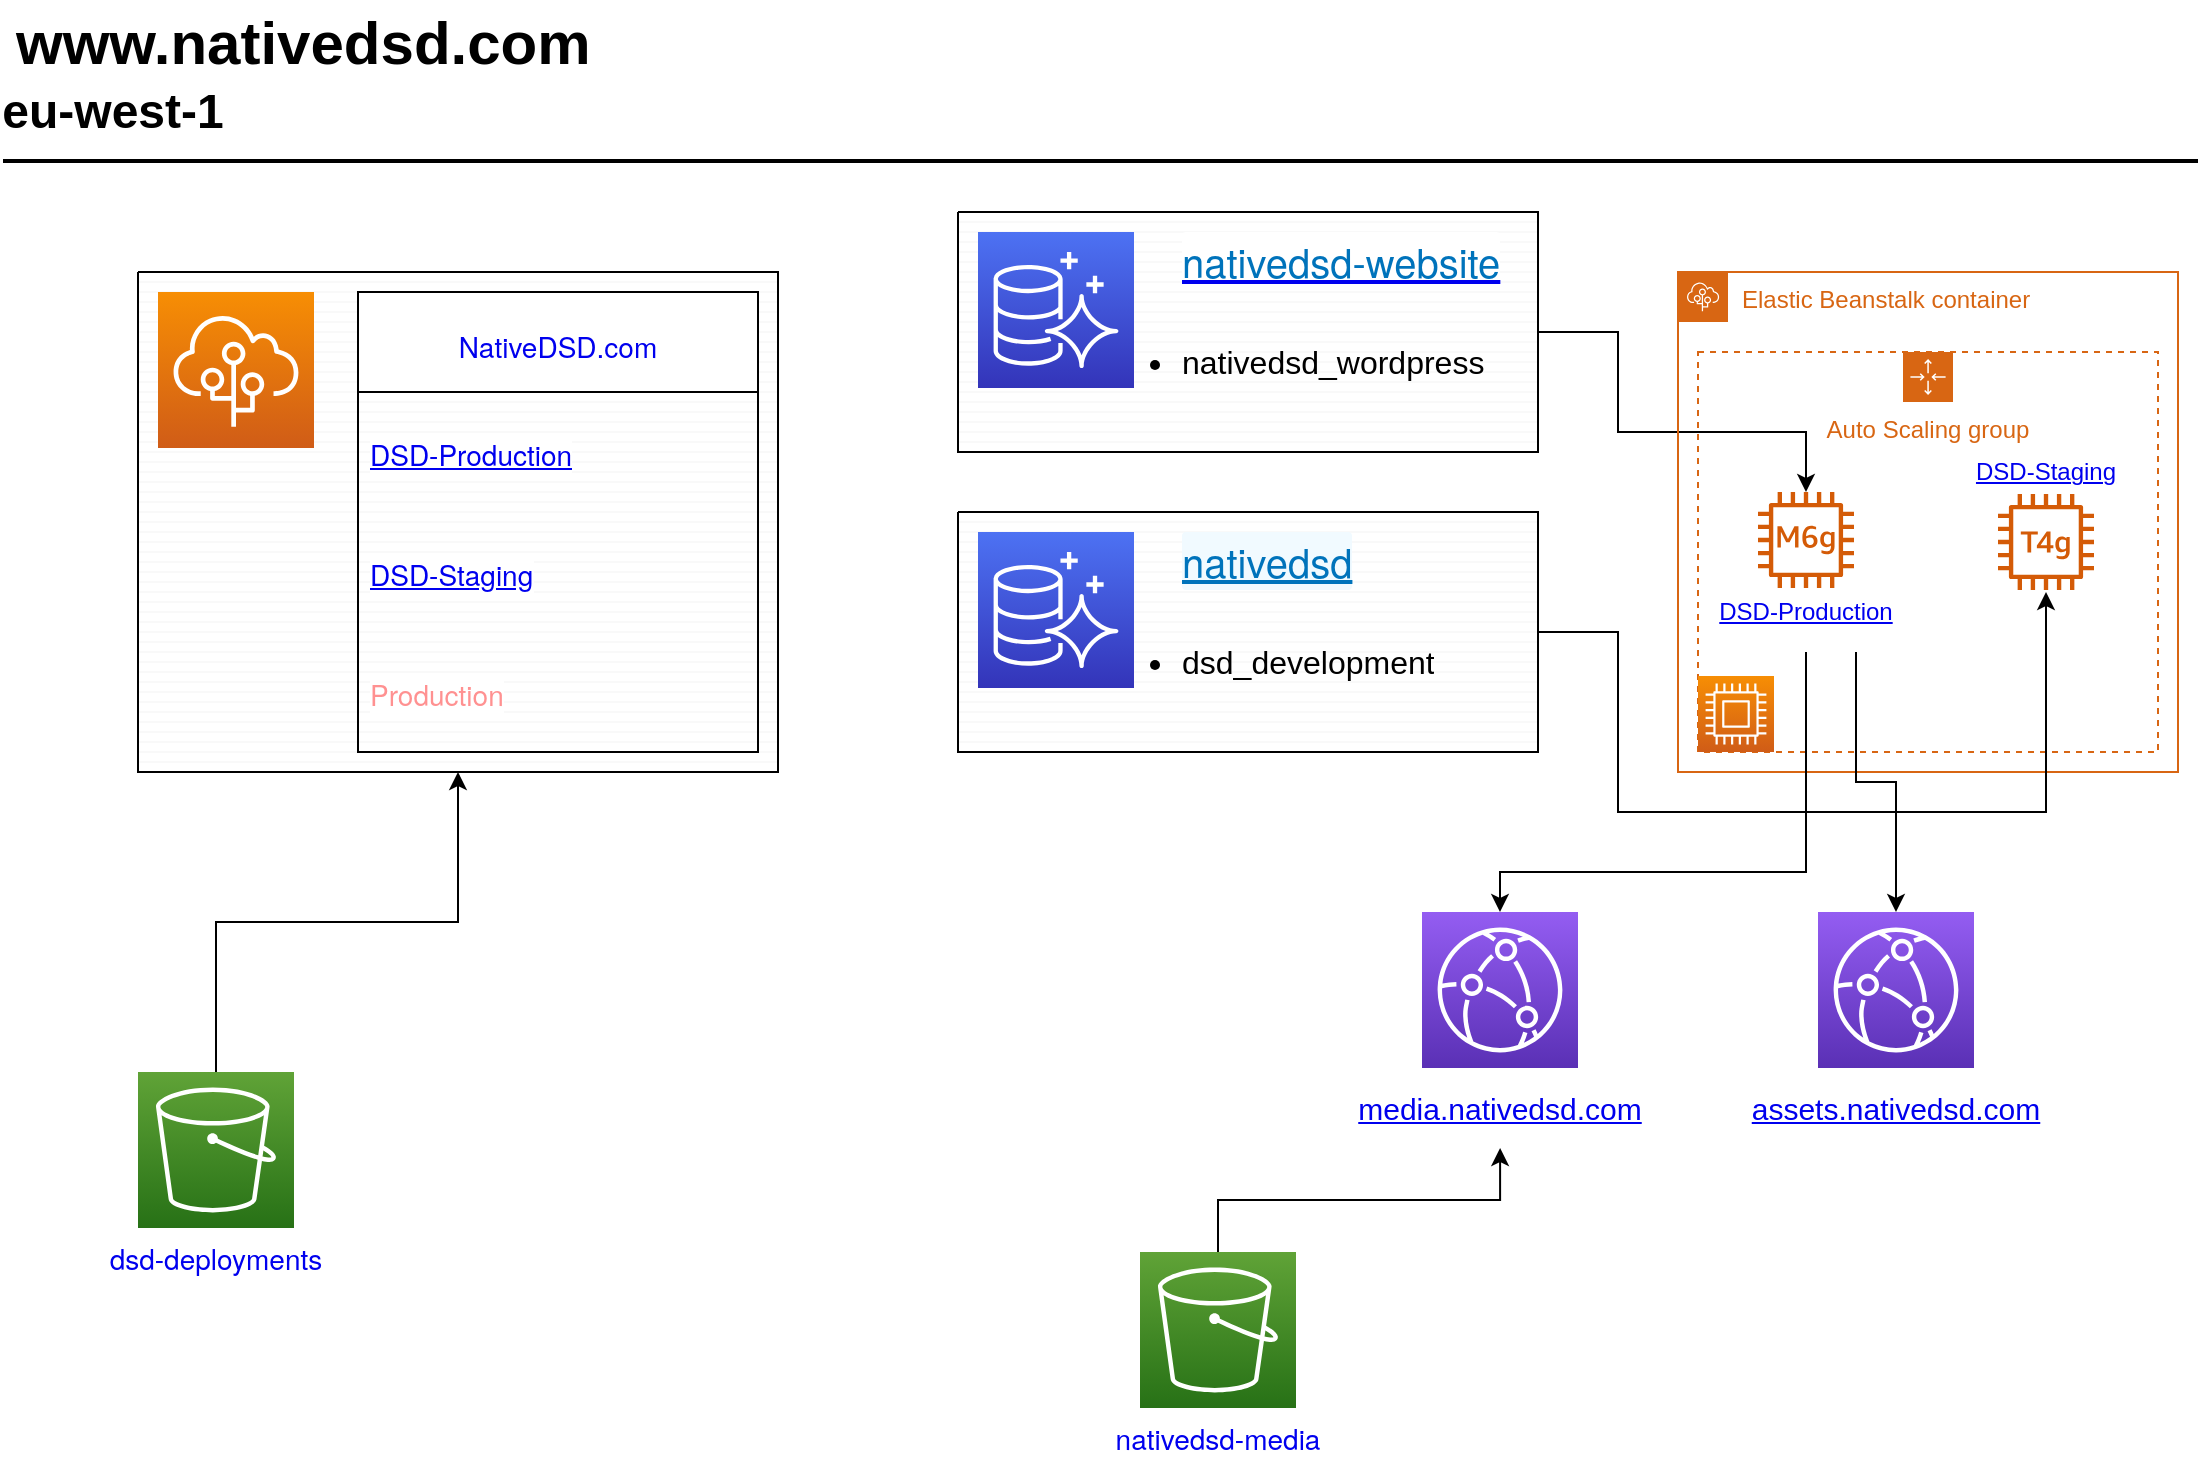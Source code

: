 <mxfile version="21.6.8" type="github" pages="7">
  <diagram id="Ht1M8jgEwFfnCIfOTk4-" name="www.nativedsd.com">
    <mxGraphModel dx="1050" dy="619" grid="1" gridSize="10" guides="1" tooltips="1" connect="1" arrows="1" fold="1" page="1" pageScale="1" pageWidth="1169" pageHeight="827" math="0" shadow="0">
      <root>
        <mxCell id="0" />
        <mxCell id="1" parent="0" />
        <mxCell id="-QjtrjUzRDEMRZ5MF8oH-47" value="www.nativedsd.com" style="text;html=1;resizable=0;points=[];autosize=1;align=left;verticalAlign=top;spacingTop=-4;fontSize=30;fontStyle=1" parent="1" vertex="1">
          <mxGeometry x="56.5" y="64.5" width="310" height="40" as="geometry" />
        </mxCell>
        <mxCell id="SCVMTBWpLvtzJIhz15lM-1" value="" style="line;strokeWidth=2;html=1;fontSize=14;" parent="1" vertex="1">
          <mxGeometry x="52.5" y="139.5" width="1097.5" height="10" as="geometry" />
        </mxCell>
        <mxCell id="eXOmkHMhsEvXN0J38Dkd-1" value="" style="verticalLabelPosition=bottom;verticalAlign=top;html=1;shape=mxgraph.basic.patternFillRect;fillStyle=hor;step=5;fillStrokeWidth=0.2;fillStrokeColor=#dddddd;" parent="1" vertex="1">
          <mxGeometry x="120" y="200" width="320" height="250" as="geometry" />
        </mxCell>
        <mxCell id="eXOmkHMhsEvXN0J38Dkd-2" value="" style="sketch=0;points=[[0,0,0],[0.25,0,0],[0.5,0,0],[0.75,0,0],[1,0,0],[0,1,0],[0.25,1,0],[0.5,1,0],[0.75,1,0],[1,1,0],[0,0.25,0],[0,0.5,0],[0,0.75,0],[1,0.25,0],[1,0.5,0],[1,0.75,0]];outlineConnect=0;fontColor=#232F3E;gradientColor=#F78E04;gradientDirection=north;fillColor=#D05C17;strokeColor=#ffffff;dashed=0;verticalLabelPosition=bottom;verticalAlign=top;align=center;html=1;fontSize=12;fontStyle=0;aspect=fixed;shape=mxgraph.aws4.resourceIcon;resIcon=mxgraph.aws4.elastic_beanstalk;" parent="1" vertex="1">
          <mxGeometry x="130" y="210" width="78" height="78" as="geometry" />
        </mxCell>
        <mxCell id="eXOmkHMhsEvXN0J38Dkd-4" value="&lt;a style=&quot;background-color: rgb(255, 255, 255); border-collapse: separate; border-spacing: 0px; caption-side: top; cursor: auto; direction: ltr; empty-cells: show; font-variant-numeric: normal; font-variant-east-asian: normal; font-variant-alternates: normal; font-stretch: normal; hyphens: none; list-style: outside none disc; tab-size: 8; text-align: left; text-align-last: auto; text-shadow: none; visibility: visible; box-sizing: border-box; font-size: 14px; line-height: var(--font-body-m-line-height-i7xxvv,22px); font-family: &amp;quot;Amazon Ember&amp;quot;, &amp;quot;Helvetica Neue&amp;quot;, Roboto, Arial, sans-serif; -webkit-font-smoothing: inherit; display: inline; text-decoration-line: none; text-decoration-color: transparent; transition-property: color, text-decoration, -webkit-text-decoration; transition-duration: var(--motion-duration-refresh-only-medium-5flen2,165ms);&quot; data-awsui-focus-visible=&quot;true&quot; href=&quot;https://eu-west-1.console.aws.amazon.com/elasticbeanstalk/home?region=eu-west-1#/application/overview?applicationName=NativeDSD.com&quot; class=&quot;awsui_link_4c84z_16m2q_93 awsui_variant-secondary_4c84z_16m2q_140 awsui_font-size-body-m_4c84z_16m2q_414&quot;&gt;NativeDSD.com&lt;/a&gt;" style="swimlane;fontStyle=0;childLayout=stackLayout;horizontal=1;startSize=50;horizontalStack=0;resizeParent=1;resizeParentMax=0;resizeLast=0;collapsible=1;marginBottom=0;whiteSpace=wrap;html=1;fontSize=20;" parent="1" vertex="1">
          <mxGeometry x="230" y="210" width="200" height="230" as="geometry" />
        </mxCell>
        <mxCell id="eXOmkHMhsEvXN0J38Dkd-5" value="&lt;a style=&quot;background-color: rgb(255, 255, 255); border-collapse: separate; border-spacing: 0px; caption-side: top; cursor: pointer; direction: ltr; empty-cells: show; font-variant-numeric: normal; font-variant-east-asian: normal; font-variant-alternates: normal; font-stretch: normal; hyphens: none; list-style: outside none disc; tab-size: 8; text-align-last: auto; text-shadow: none; visibility: visible; box-sizing: border-box; font-size: 14px; line-height: var(--font-body-m-line-height-i7xxvv,22px); font-family: &amp;quot;Amazon Ember&amp;quot;, &amp;quot;Helvetica Neue&amp;quot;, Roboto, Arial, sans-serif; -webkit-font-smoothing: inherit; display: inline; text-decoration-color: currentcolor; transition-property: color, text-decoration, -webkit-text-decoration; transition-duration: var(--motion-duration-refresh-only-medium-5flen2,165ms);&quot; data-awsui-focus-visible=&quot;true&quot; href=&quot;https://eu-west-1.console.aws.amazon.com/elasticbeanstalk/home?region=eu-west-1#/environment/dashboard?environmentId=e-crsmhgcima&quot; class=&quot;awsui_link_4c84z_16m2q_93 awsui_variant-secondary_4c84z_16m2q_140 awsui_font-size-body-m_4c84z_16m2q_414&quot;&gt;DSD-Production&lt;/a&gt;" style="text;strokeColor=none;fillColor=none;align=left;verticalAlign=middle;spacingLeft=4;spacingRight=4;overflow=hidden;points=[[0,0.5],[1,0.5]];portConstraint=eastwest;rotatable=0;whiteSpace=wrap;html=1;" parent="eXOmkHMhsEvXN0J38Dkd-4" vertex="1">
          <mxGeometry y="50" width="200" height="60" as="geometry" />
        </mxCell>
        <mxCell id="eXOmkHMhsEvXN0J38Dkd-6" value="&lt;a style=&quot;background-color: rgb(255, 255, 255); border-collapse: separate; border-spacing: 0px; caption-side: top; cursor: auto; direction: ltr; empty-cells: show; font-variant-numeric: normal; font-variant-east-asian: normal; font-variant-alternates: normal; font-stretch: normal; hyphens: none; list-style: outside none disc; tab-size: 8; text-align-last: auto; text-shadow: none; visibility: visible; box-sizing: border-box; font-size: 14px; line-height: var(--font-body-m-line-height-i7xxvv,22px); font-family: &amp;quot;Amazon Ember&amp;quot;, &amp;quot;Helvetica Neue&amp;quot;, Roboto, Arial, sans-serif; -webkit-font-smoothing: inherit; display: inline; transition-property: color, text-decoration, -webkit-text-decoration; transition-duration: var(--motion-duration-refresh-only-medium-5flen2,165ms);&quot; data-awsui-focus-visible=&quot;true&quot; href=&quot;https://eu-west-1.console.aws.amazon.com/elasticbeanstalk/home?region=eu-west-1#/environment/dashboard?environmentId=e-te2m232mjt&quot; class=&quot;awsui_link_4c84z_16m2q_93 awsui_variant-secondary_4c84z_16m2q_140 awsui_font-size-body-m_4c84z_16m2q_414&quot;&gt;DSD-Staging&lt;/a&gt;" style="text;strokeColor=none;fillColor=none;align=left;verticalAlign=middle;spacingLeft=4;spacingRight=4;overflow=hidden;points=[[0,0.5],[1,0.5]];portConstraint=eastwest;rotatable=0;whiteSpace=wrap;html=1;" parent="eXOmkHMhsEvXN0J38Dkd-4" vertex="1">
          <mxGeometry y="110" width="200" height="60" as="geometry" />
        </mxCell>
        <mxCell id="eXOmkHMhsEvXN0J38Dkd-7" value="&lt;a style=&quot;background-color: rgb(255, 255, 255); border-collapse: separate; border-spacing: 0px; caption-side: top; cursor: auto; direction: ltr; empty-cells: show; font-variant-numeric: normal; font-variant-east-asian: normal; font-variant-alternates: normal; font-stretch: normal; hyphens: none; list-style: outside none disc; tab-size: 8; text-align-last: auto; text-shadow: none; visibility: visible; box-sizing: border-box; font-size: 14px; line-height: var(--font-body-m-line-height-i7xxvv,22px); font-family: &amp;quot;Amazon Ember&amp;quot;, &amp;quot;Helvetica Neue&amp;quot;, Roboto, Arial, sans-serif; -webkit-font-smoothing: inherit; display: inline; text-decoration-line: none; text-decoration-color: transparent; transition-property: color, text-decoration, -webkit-text-decoration; transition-duration: var(--motion-duration-refresh-only-medium-5flen2,165ms);&quot; data-awsui-focus-visible=&quot;true&quot; href=&quot;https://eu-west-1.console.aws.amazon.com/elasticbeanstalk/home?region=eu-west-1#/environment/dashboard?environmentId=e-cm3pduwfi7&quot; class=&quot;awsui_link_4c84z_16m2q_93 awsui_variant-secondary_4c84z_16m2q_140 awsui_font-size-body-m_4c84z_16m2q_414&quot;&gt;&lt;font color=&quot;#ff9191&quot;&gt;Production&lt;/font&gt;&lt;/a&gt;" style="text;strokeColor=none;fillColor=none;align=left;verticalAlign=middle;spacingLeft=4;spacingRight=4;overflow=hidden;points=[[0,0.5],[1,0.5]];portConstraint=eastwest;rotatable=0;whiteSpace=wrap;html=1;" parent="eXOmkHMhsEvXN0J38Dkd-4" vertex="1">
          <mxGeometry y="170" width="200" height="60" as="geometry" />
        </mxCell>
        <mxCell id="eXOmkHMhsEvXN0J38Dkd-31" style="edgeStyle=orthogonalEdgeStyle;rounded=0;orthogonalLoop=1;jettySize=auto;html=1;exitX=1;exitY=0.5;exitDx=0;exitDy=0;exitPerimeter=0;" parent="1" source="eXOmkHMhsEvXN0J38Dkd-8" target="eXOmkHMhsEvXN0J38Dkd-29" edge="1">
          <mxGeometry relative="1" as="geometry">
            <Array as="points">
              <mxPoint x="860" y="230" />
              <mxPoint x="860" y="280" />
              <mxPoint x="954" y="280" />
            </Array>
          </mxGeometry>
        </mxCell>
        <mxCell id="eXOmkHMhsEvXN0J38Dkd-8" value="" style="verticalLabelPosition=bottom;verticalAlign=top;html=1;shape=mxgraph.basic.patternFillRect;fillStyle=hor;step=5;fillStrokeWidth=0.2;fillStrokeColor=#dddddd;" parent="1" vertex="1">
          <mxGeometry x="530" y="170" width="290" height="120" as="geometry" />
        </mxCell>
        <mxCell id="eXOmkHMhsEvXN0J38Dkd-14" value="" style="sketch=0;points=[[0,0,0],[0.25,0,0],[0.5,0,0],[0.75,0,0],[1,0,0],[0,1,0],[0.25,1,0],[0.5,1,0],[0.75,1,0],[1,1,0],[0,0.25,0],[0,0.5,0],[0,0.75,0],[1,0.25,0],[1,0.5,0],[1,0.75,0]];outlineConnect=0;fontColor=#232F3E;gradientColor=#4D72F3;gradientDirection=north;fillColor=#3334B9;strokeColor=#ffffff;dashed=0;verticalLabelPosition=bottom;verticalAlign=top;align=center;html=1;fontSize=12;fontStyle=0;aspect=fixed;shape=mxgraph.aws4.resourceIcon;resIcon=mxgraph.aws4.aurora;" parent="1" vertex="1">
          <mxGeometry x="540" y="180" width="78" height="78" as="geometry" />
        </mxCell>
        <mxCell id="eXOmkHMhsEvXN0J38Dkd-16" value="&lt;a style=&quot;background-color: rgb(255, 255, 255); border-radius: 2px; padding: 0px; cursor: auto; border-collapse: separate; border-spacing: 0px; caption-side: top; direction: ltr; empty-cells: show; font-variant-numeric: normal; font-variant-east-asian: normal; font-variant-alternates: normal; font-stretch: normal; hyphens: none; list-style: outside none disc; tab-size: 8; text-align-last: auto; text-shadow: none; visibility: visible; box-sizing: border-box; line-height: var(--font-body-m-line-height-9vkzhc, 22px); font-family: &amp;quot;Amazon Ember&amp;quot;, &amp;quot;Helvetica Neue&amp;quot;, Roboto, Arial, sans-serif; -webkit-font-smoothing: inherit; display: inline; transition-property: color, text-decoration, -webkit-text-decoration; transition-duration: var(--motion-duration-refresh-only-medium-smx8a1, 165ms);&quot; href=&quot;https://eu-west-1.console.aws.amazon.com/rds/home?region=eu-west-1#database:id=nativedsd-website;is-cluster=true&quot; data-analytics-funnel-value=&quot;link376-1691862695155-2182&quot; aria-labelledby=&quot;&quot; class=&quot;awsui_link_4c84z_144la_93 awsui_variant-secondary_4c84z_144la_140 awsui_font-size-body-m_4c84z_144la_414&quot; data-testid=&quot;database-identifier&quot; data-analytics-type=&quot;eventDetail&quot; data-analytics=&quot;{&amp;quot;eventDetailName&amp;quot;:&amp;quot;DbListTableDbNameColumn&amp;quot;,&amp;quot;role&amp;quot;:&amp;quot;Regional cluster&amp;quot;}&quot; id=&quot;link-self377-1691862695155-1104&quot;&gt;&lt;font color=&quot;#0073bb&quot; style=&quot;font-size: 20px;&quot;&gt;nativedsd-website&lt;/font&gt;&lt;/a&gt;" style="text;html=1;strokeColor=none;fillColor=none;align=left;verticalAlign=middle;whiteSpace=wrap;rounded=0;fontSize=20;" parent="1" vertex="1">
          <mxGeometry x="640" y="180" width="170" height="30" as="geometry" />
        </mxCell>
        <mxCell id="eXOmkHMhsEvXN0J38Dkd-17" value="&lt;ul&gt;&lt;li style=&quot;font-size: 16px;&quot;&gt;nativedsd_wordpress&lt;/li&gt;&lt;/ul&gt;" style="text;strokeColor=none;fillColor=none;html=1;whiteSpace=wrap;verticalAlign=middle;overflow=hidden;" parent="1" vertex="1">
          <mxGeometry x="600" y="205" width="198" height="80" as="geometry" />
        </mxCell>
        <mxCell id="eXOmkHMhsEvXN0J38Dkd-25" style="edgeStyle=orthogonalEdgeStyle;rounded=0;orthogonalLoop=1;jettySize=auto;html=1;exitX=0.5;exitY=0;exitDx=0;exitDy=0;exitPerimeter=0;entryX=0.5;entryY=1;entryDx=0;entryDy=0;entryPerimeter=0;" parent="1" source="eXOmkHMhsEvXN0J38Dkd-19" target="eXOmkHMhsEvXN0J38Dkd-1" edge="1">
          <mxGeometry relative="1" as="geometry" />
        </mxCell>
        <mxCell id="eXOmkHMhsEvXN0J38Dkd-19" value="" style="sketch=0;points=[[0,0,0],[0.25,0,0],[0.5,0,0],[0.75,0,0],[1,0,0],[0,1,0],[0.25,1,0],[0.5,1,0],[0.75,1,0],[1,1,0],[0,0.25,0],[0,0.5,0],[0,0.75,0],[1,0.25,0],[1,0.5,0],[1,0.75,0]];outlineConnect=0;fontColor=#232F3E;gradientColor=#60A337;gradientDirection=north;fillColor=#277116;strokeColor=#ffffff;dashed=0;verticalLabelPosition=bottom;verticalAlign=top;align=center;html=1;fontSize=12;fontStyle=0;aspect=fixed;shape=mxgraph.aws4.resourceIcon;resIcon=mxgraph.aws4.s3;" parent="1" vertex="1">
          <mxGeometry x="120" y="600" width="78" height="78" as="geometry" />
        </mxCell>
        <mxCell id="eXOmkHMhsEvXN0J38Dkd-22" value="&lt;a style=&quot;background-color: rgb(255, 255, 255); text-decoration-line: none; font-family: &amp;quot;Amazon Ember&amp;quot;, &amp;quot;Helvetica Neue&amp;quot;, Roboto, Arial, sans-serif; font-size: 14px; text-align: left;&quot; href=&quot;https://s3.console.aws.amazon.com/s3/buckets/dsd-deployments?region=eu-west-1&quot; class=&quot;bucket-name&quot;&gt;dsd-deployments&lt;/a&gt;" style="text;html=1;strokeColor=none;fillColor=none;align=center;verticalAlign=middle;whiteSpace=wrap;rounded=0;" parent="1" vertex="1">
          <mxGeometry x="99" y="678" width="120" height="30" as="geometry" />
        </mxCell>
        <mxCell id="eXOmkHMhsEvXN0J38Dkd-26" value="Elastic Beanstalk container" style="points=[[0,0],[0.25,0],[0.5,0],[0.75,0],[1,0],[1,0.25],[1,0.5],[1,0.75],[1,1],[0.75,1],[0.5,1],[0.25,1],[0,1],[0,0.75],[0,0.5],[0,0.25]];outlineConnect=0;gradientColor=none;html=1;whiteSpace=wrap;fontSize=12;fontStyle=0;container=1;pointerEvents=0;collapsible=0;recursiveResize=0;shape=mxgraph.aws4.group;grIcon=mxgraph.aws4.group_elastic_beanstalk;strokeColor=#D86613;fillColor=none;verticalAlign=top;align=left;spacingLeft=30;fontColor=#D86613;dashed=0;" parent="1" vertex="1">
          <mxGeometry x="890" y="200" width="250" height="250" as="geometry" />
        </mxCell>
        <mxCell id="eXOmkHMhsEvXN0J38Dkd-27" value="Auto Scaling group" style="points=[[0,0],[0.25,0],[0.5,0],[0.75,0],[1,0],[1,0.25],[1,0.5],[1,0.75],[1,1],[0.75,1],[0.5,1],[0.25,1],[0,1],[0,0.75],[0,0.5],[0,0.25]];outlineConnect=0;gradientColor=none;html=1;whiteSpace=wrap;fontSize=12;fontStyle=0;container=1;pointerEvents=0;collapsible=0;recursiveResize=0;shape=mxgraph.aws4.groupCenter;grIcon=mxgraph.aws4.group_auto_scaling_group;grStroke=1;strokeColor=#D86613;fillColor=none;verticalAlign=top;align=center;fontColor=#D86613;dashed=1;spacingTop=25;" parent="eXOmkHMhsEvXN0J38Dkd-26" vertex="1">
          <mxGeometry x="10" y="40" width="230" height="200" as="geometry" />
        </mxCell>
        <mxCell id="eXOmkHMhsEvXN0J38Dkd-28" value="" style="sketch=0;points=[[0,0,0],[0.25,0,0],[0.5,0,0],[0.75,0,0],[1,0,0],[0,1,0],[0.25,1,0],[0.5,1,0],[0.75,1,0],[1,1,0],[0,0.25,0],[0,0.5,0],[0,0.75,0],[1,0.25,0],[1,0.5,0],[1,0.75,0]];outlineConnect=0;fontColor=#232F3E;gradientColor=#F78E04;gradientDirection=north;fillColor=#D05C17;strokeColor=#ffffff;dashed=0;verticalLabelPosition=bottom;verticalAlign=top;align=center;html=1;fontSize=12;fontStyle=0;aspect=fixed;shape=mxgraph.aws4.resourceIcon;resIcon=mxgraph.aws4.compute;" parent="eXOmkHMhsEvXN0J38Dkd-27" vertex="1">
          <mxGeometry y="162" width="38" height="38" as="geometry" />
        </mxCell>
        <mxCell id="eXOmkHMhsEvXN0J38Dkd-29" value="" style="sketch=0;outlineConnect=0;fontColor=#232F3E;gradientColor=none;fillColor=#D45B07;strokeColor=none;dashed=0;verticalLabelPosition=bottom;verticalAlign=top;align=center;html=1;fontSize=12;fontStyle=0;aspect=fixed;pointerEvents=1;shape=mxgraph.aws4.m6g_instance;" parent="eXOmkHMhsEvXN0J38Dkd-27" vertex="1">
          <mxGeometry x="30" y="70" width="48" height="48" as="geometry" />
        </mxCell>
        <mxCell id="eXOmkHMhsEvXN0J38Dkd-30" value="" style="sketch=0;outlineConnect=0;fontColor=#232F3E;gradientColor=none;fillColor=#D45B07;strokeColor=none;dashed=0;verticalLabelPosition=bottom;verticalAlign=top;align=center;html=1;fontSize=12;fontStyle=0;aspect=fixed;pointerEvents=1;shape=mxgraph.aws4.t4g_instance;" parent="eXOmkHMhsEvXN0J38Dkd-27" vertex="1">
          <mxGeometry x="150" y="71" width="48" height="48" as="geometry" />
        </mxCell>
        <UserObject label="DSD-Production" link="https://eu-west-1.console.aws.amazon.com/ec2/home?region=eu-west-1#InstanceDetails:instanceId=i-0a0a4c27cbc996429" id="eXOmkHMhsEvXN0J38Dkd-33">
          <mxCell style="text;html=1;strokeColor=none;fillColor=none;whiteSpace=wrap;align=center;verticalAlign=middle;fontColor=#0000EE;fontStyle=4;" parent="eXOmkHMhsEvXN0J38Dkd-27" vertex="1">
            <mxGeometry x="4" y="110" width="100" height="40" as="geometry" />
          </mxCell>
        </UserObject>
        <UserObject label="DSD-Staging" link="https://eu-west-1.console.aws.amazon.com/ec2/home?region=eu-west-1#InstanceDetails:instanceId=i-00c0c0cfb5246ed2d" id="eXOmkHMhsEvXN0J38Dkd-34">
          <mxCell style="text;html=1;strokeColor=none;fillColor=none;whiteSpace=wrap;align=center;verticalAlign=middle;fontColor=#0000EE;fontStyle=4;" parent="eXOmkHMhsEvXN0J38Dkd-27" vertex="1">
            <mxGeometry x="134" y="40" width="80" height="40" as="geometry" />
          </mxCell>
        </UserObject>
        <mxCell id="eXOmkHMhsEvXN0J38Dkd-35" value="eu-west-1" style="text;strokeColor=none;fillColor=none;html=1;fontSize=24;fontStyle=1;verticalAlign=middle;align=center;" parent="1" vertex="1">
          <mxGeometry x="56.5" y="99.5" width="100" height="40" as="geometry" />
        </mxCell>
        <mxCell id="eXOmkHMhsEvXN0J38Dkd-40" style="edgeStyle=orthogonalEdgeStyle;rounded=0;orthogonalLoop=1;jettySize=auto;html=1;exitX=0.5;exitY=0;exitDx=0;exitDy=0;exitPerimeter=0;" parent="1" source="eXOmkHMhsEvXN0J38Dkd-36" target="eXOmkHMhsEvXN0J38Dkd-39" edge="1">
          <mxGeometry relative="1" as="geometry" />
        </mxCell>
        <mxCell id="eXOmkHMhsEvXN0J38Dkd-36" value="" style="sketch=0;points=[[0,0,0],[0.25,0,0],[0.5,0,0],[0.75,0,0],[1,0,0],[0,1,0],[0.25,1,0],[0.5,1,0],[0.75,1,0],[1,1,0],[0,0.25,0],[0,0.5,0],[0,0.75,0],[1,0.25,0],[1,0.5,0],[1,0.75,0]];outlineConnect=0;fontColor=#232F3E;gradientColor=#60A337;gradientDirection=north;fillColor=#277116;strokeColor=#ffffff;dashed=0;verticalLabelPosition=bottom;verticalAlign=top;align=center;html=1;fontSize=12;fontStyle=0;aspect=fixed;shape=mxgraph.aws4.resourceIcon;resIcon=mxgraph.aws4.s3;" parent="1" vertex="1">
          <mxGeometry x="621" y="690" width="78" height="78" as="geometry" />
        </mxCell>
        <mxCell id="eXOmkHMhsEvXN0J38Dkd-37" value="&lt;a style=&quot;background-color: rgb(255, 255, 255); text-decoration-line: none; font-family: &amp;quot;Amazon Ember&amp;quot;, &amp;quot;Helvetica Neue&amp;quot;, Roboto, Arial, sans-serif; font-size: 14px; text-align: left;&quot; href=&quot;https://s3.console.aws.amazon.com/s3/buckets/nativedsd-media?region=eu-west-1&quot; class=&quot;bucket-name&quot;&gt;nativedsd-media&lt;/a&gt;" style="text;html=1;strokeColor=none;fillColor=none;align=center;verticalAlign=middle;whiteSpace=wrap;rounded=0;" parent="1" vertex="1">
          <mxGeometry x="600" y="768" width="120" height="30" as="geometry" />
        </mxCell>
        <mxCell id="eXOmkHMhsEvXN0J38Dkd-38" value="" style="sketch=0;points=[[0,0,0],[0.25,0,0],[0.5,0,0],[0.75,0,0],[1,0,0],[0,1,0],[0.25,1,0],[0.5,1,0],[0.75,1,0],[1,1,0],[0,0.25,0],[0,0.5,0],[0,0.75,0],[1,0.25,0],[1,0.5,0],[1,0.75,0]];outlineConnect=0;fontColor=#232F3E;gradientColor=#945DF2;gradientDirection=north;fillColor=#5A30B5;strokeColor=#ffffff;dashed=0;verticalLabelPosition=bottom;verticalAlign=top;align=center;html=1;fontSize=12;fontStyle=0;aspect=fixed;shape=mxgraph.aws4.resourceIcon;resIcon=mxgraph.aws4.cloudfront;" parent="1" vertex="1">
          <mxGeometry x="762" y="520" width="78" height="78" as="geometry" />
        </mxCell>
        <UserObject label="media.nativedsd.com" link="https://us-east-1.console.aws.amazon.com/cloudfront/v3/home?region=eu-west-1#/distributions/E209H0S8363BU0" id="eXOmkHMhsEvXN0J38Dkd-39">
          <mxCell style="text;html=1;strokeColor=none;fillColor=none;whiteSpace=wrap;align=center;verticalAlign=middle;fontColor=#0000EE;fontStyle=4;fontSize=15;" parent="1" vertex="1">
            <mxGeometry x="718.25" y="598" width="165.5" height="40" as="geometry" />
          </mxCell>
        </UserObject>
        <mxCell id="eXOmkHMhsEvXN0J38Dkd-42" value="" style="sketch=0;points=[[0,0,0],[0.25,0,0],[0.5,0,0],[0.75,0,0],[1,0,0],[0,1,0],[0.25,1,0],[0.5,1,0],[0.75,1,0],[1,1,0],[0,0.25,0],[0,0.5,0],[0,0.75,0],[1,0.25,0],[1,0.5,0],[1,0.75,0]];outlineConnect=0;fontColor=#232F3E;gradientColor=#945DF2;gradientDirection=north;fillColor=#5A30B5;strokeColor=#ffffff;dashed=0;verticalLabelPosition=bottom;verticalAlign=top;align=center;html=1;fontSize=12;fontStyle=0;aspect=fixed;shape=mxgraph.aws4.resourceIcon;resIcon=mxgraph.aws4.cloudfront;" parent="1" vertex="1">
          <mxGeometry x="960" y="520" width="78" height="78" as="geometry" />
        </mxCell>
        <UserObject label="assets.nativedsd.com" link="https://us-east-1.console.aws.amazon.com/cloudfront/v3/home?region=eu-west-1#/distributions/E15BNSFWWELHEK" id="eXOmkHMhsEvXN0J38Dkd-43">
          <mxCell style="text;html=1;strokeColor=none;fillColor=none;whiteSpace=wrap;align=center;verticalAlign=middle;fontColor=#0000EE;fontStyle=4;fontSize=15;" parent="1" vertex="1">
            <mxGeometry x="917.25" y="598" width="163.5" height="40" as="geometry" />
          </mxCell>
        </UserObject>
        <mxCell id="y5h0_kul2xSg-S_BtRaV-8" style="edgeStyle=orthogonalEdgeStyle;rounded=0;orthogonalLoop=1;jettySize=auto;html=1;exitX=1;exitY=0.5;exitDx=0;exitDy=0;exitPerimeter=0;entryX=0.5;entryY=1.021;entryDx=0;entryDy=0;entryPerimeter=0;" parent="1" source="y5h0_kul2xSg-S_BtRaV-1" target="eXOmkHMhsEvXN0J38Dkd-30" edge="1">
          <mxGeometry relative="1" as="geometry">
            <mxPoint x="1074" y="370" as="targetPoint" />
            <Array as="points">
              <mxPoint x="860" y="380" />
              <mxPoint x="860" y="470" />
              <mxPoint x="1074" y="470" />
            </Array>
          </mxGeometry>
        </mxCell>
        <mxCell id="y5h0_kul2xSg-S_BtRaV-1" value="" style="verticalLabelPosition=bottom;verticalAlign=top;html=1;shape=mxgraph.basic.patternFillRect;fillStyle=hor;step=5;fillStrokeWidth=0.2;fillStrokeColor=#dddddd;" parent="1" vertex="1">
          <mxGeometry x="530" y="320" width="290" height="120" as="geometry" />
        </mxCell>
        <mxCell id="y5h0_kul2xSg-S_BtRaV-2" value="" style="sketch=0;points=[[0,0,0],[0.25,0,0],[0.5,0,0],[0.75,0,0],[1,0,0],[0,1,0],[0.25,1,0],[0.5,1,0],[0.75,1,0],[1,1,0],[0,0.25,0],[0,0.5,0],[0,0.75,0],[1,0.25,0],[1,0.5,0],[1,0.75,0]];outlineConnect=0;fontColor=#232F3E;gradientColor=#4D72F3;gradientDirection=north;fillColor=#3334B9;strokeColor=#ffffff;dashed=0;verticalLabelPosition=bottom;verticalAlign=top;align=center;html=1;fontSize=12;fontStyle=0;aspect=fixed;shape=mxgraph.aws4.resourceIcon;resIcon=mxgraph.aws4.aurora;" parent="1" vertex="1">
          <mxGeometry x="540" y="330" width="78" height="78" as="geometry" />
        </mxCell>
        <mxCell id="y5h0_kul2xSg-S_BtRaV-3" value="&lt;a style=&quot;background-color: rgb(241, 250, 255); border-radius: 2px; color: var(--color-text-link-hover-z15m9s, #0073bb); padding: 0px; text-decoration-line: underline; cursor: pointer; border-collapse: separate; border-spacing: 0px; caption-side: top; direction: ltr; empty-cells: show; font-variant-numeric: normal; font-variant-east-asian: normal; font-variant-alternates: normal; font-stretch: normal; hyphens: none; list-style: outside none disc; tab-size: 8; text-align-last: auto; text-shadow: none; visibility: visible; box-sizing: border-box; font-size: 20px; line-height: var(--font-body-m-line-height-9vkzhc, 22px); font-family: &amp;quot;Amazon Ember&amp;quot;, &amp;quot;Helvetica Neue&amp;quot;, Roboto, Arial, sans-serif; -webkit-font-smoothing: inherit; display: inline; transition-property: color, text-decoration, -webkit-text-decoration; transition-duration: var(--motion-duration-refresh-only-medium-smx8a1, 165ms);&quot; tabindex=&quot;0&quot; role=&quot;button&quot; data-analytics-funnel-value=&quot;link220-1691794979420-6335&quot; aria-labelledby=&quot;&quot; class=&quot;awsui_link_4c84z_144la_93 awsui_variant-secondary_4c84z_144la_140 awsui_font-size-body-m_4c84z_144la_414&quot; data-testid=&quot;database-identifier&quot; data-analytics-type=&quot;eventDetail&quot; data-analytics=&quot;{&amp;quot;eventDetailName&amp;quot;:&amp;quot;DbListTableDbNameColumn&amp;quot;,&amp;quot;role&amp;quot;:&amp;quot;Regional cluster&amp;quot;}&quot; id=&quot;link-self221-1691794979420-311&quot;&gt;nativedsd&lt;/a&gt;" style="text;html=1;strokeColor=none;fillColor=none;align=left;verticalAlign=middle;whiteSpace=wrap;rounded=0;fontSize=20;" parent="1" vertex="1">
          <mxGeometry x="640" y="330" width="100" height="30" as="geometry" />
        </mxCell>
        <mxCell id="y5h0_kul2xSg-S_BtRaV-4" value="&lt;ul&gt;&lt;li style=&quot;font-size: 16px;&quot;&gt;dsd_development&lt;br&gt;&lt;/li&gt;&lt;/ul&gt;" style="text;strokeColor=none;fillColor=none;html=1;whiteSpace=wrap;verticalAlign=middle;overflow=hidden;" parent="1" vertex="1">
          <mxGeometry x="600" y="355" width="198" height="80" as="geometry" />
        </mxCell>
        <mxCell id="R5S2fXCEaEEg12oIMSPM-1" style="edgeStyle=orthogonalEdgeStyle;rounded=0;orthogonalLoop=1;jettySize=auto;html=1;exitX=0.75;exitY=1;exitDx=0;exitDy=0;" parent="1" source="eXOmkHMhsEvXN0J38Dkd-33" target="eXOmkHMhsEvXN0J38Dkd-42" edge="1">
          <mxGeometry relative="1" as="geometry" />
        </mxCell>
        <mxCell id="R5S2fXCEaEEg12oIMSPM-2" style="edgeStyle=orthogonalEdgeStyle;rounded=0;orthogonalLoop=1;jettySize=auto;html=1;exitX=0.5;exitY=1;exitDx=0;exitDy=0;" parent="1" source="eXOmkHMhsEvXN0J38Dkd-33" target="eXOmkHMhsEvXN0J38Dkd-38" edge="1">
          <mxGeometry relative="1" as="geometry">
            <Array as="points">
              <mxPoint x="954" y="500" />
              <mxPoint x="801" y="500" />
            </Array>
          </mxGeometry>
        </mxCell>
      </root>
    </mxGraphModel>
  </diagram>
  <diagram name="gear.nativedsd.com" id="ZpfcXiMBDosBRXZQOW7k">
    <mxGraphModel dx="1050" dy="619" grid="1" gridSize="10" guides="1" tooltips="1" connect="1" arrows="1" fold="1" page="1" pageScale="1" pageWidth="1169" pageHeight="827" math="0" shadow="0">
      <root>
        <mxCell id="9bl6LSLvuRnka31dkk5S-0" />
        <mxCell id="9bl6LSLvuRnka31dkk5S-1" parent="9bl6LSLvuRnka31dkk5S-0" />
        <mxCell id="9bl6LSLvuRnka31dkk5S-2" value="gear.nativedsd.com" style="text;html=1;resizable=0;points=[];autosize=1;align=left;verticalAlign=top;spacingTop=-4;fontSize=30;fontStyle=1" parent="9bl6LSLvuRnka31dkk5S-1" vertex="1">
          <mxGeometry x="56.5" y="64.5" width="300" height="40" as="geometry" />
        </mxCell>
        <mxCell id="9bl6LSLvuRnka31dkk5S-3" value="" style="line;strokeWidth=2;html=1;fontSize=14;" parent="9bl6LSLvuRnka31dkk5S-1" vertex="1">
          <mxGeometry x="52.5" y="139.5" width="1097.5" height="10" as="geometry" />
        </mxCell>
        <mxCell id="9bl6LSLvuRnka31dkk5S-5" value="" style="verticalLabelPosition=bottom;verticalAlign=top;html=1;shape=mxgraph.basic.patternFillRect;fillStyle=hor;step=5;fillStrokeWidth=0.2;fillStrokeColor=#dddddd;" parent="9bl6LSLvuRnka31dkk5S-1" vertex="1">
          <mxGeometry x="120" y="200" width="320" height="250" as="geometry" />
        </mxCell>
        <mxCell id="9bl6LSLvuRnka31dkk5S-6" value="" style="sketch=0;points=[[0,0,0],[0.25,0,0],[0.5,0,0],[0.75,0,0],[1,0,0],[0,1,0],[0.25,1,0],[0.5,1,0],[0.75,1,0],[1,1,0],[0,0.25,0],[0,0.5,0],[0,0.75,0],[1,0.25,0],[1,0.5,0],[1,0.75,0]];outlineConnect=0;fontColor=#232F3E;gradientColor=#F78E04;gradientDirection=north;fillColor=#D05C17;strokeColor=#ffffff;dashed=0;verticalLabelPosition=bottom;verticalAlign=top;align=center;html=1;fontSize=12;fontStyle=0;aspect=fixed;shape=mxgraph.aws4.resourceIcon;resIcon=mxgraph.aws4.elastic_beanstalk;" parent="9bl6LSLvuRnka31dkk5S-1" vertex="1">
          <mxGeometry x="130" y="210" width="78" height="78" as="geometry" />
        </mxCell>
        <mxCell id="9bl6LSLvuRnka31dkk5S-7" value="&lt;a style=&quot;background-color: rgb(255, 255, 255); border-collapse: separate; border-spacing: 0px; caption-side: top; cursor: auto; direction: ltr; empty-cells: show; font-variant-numeric: normal; font-variant-east-asian: normal; font-variant-alternates: normal; font-stretch: normal; hyphens: none; list-style: outside none disc; tab-size: 8; text-align: left; text-align-last: auto; text-shadow: none; visibility: visible; box-sizing: border-box; font-size: 14px; line-height: var(--font-body-m-line-height-i7xxvv,22px); font-family: &amp;quot;Amazon Ember&amp;quot;, &amp;quot;Helvetica Neue&amp;quot;, Roboto, Arial, sans-serif; -webkit-font-smoothing: inherit; display: inline; text-decoration-line: none; text-decoration-color: transparent; transition-property: color, text-decoration, -webkit-text-decoration; transition-duration: var(--motion-duration-refresh-only-medium-5flen2,165ms);&quot; data-awsui-focus-visible=&quot;true&quot; href=&quot;https://eu-west-1.console.aws.amazon.com/elasticbeanstalk/home?region=eu-west-1#/application/overview?applicationName=gear.nativedsd.com&quot; class=&quot;awsui_link_4c84z_16m2q_93 awsui_variant-secondary_4c84z_16m2q_140 awsui_font-size-body-m_4c84z_16m2q_414&quot;&gt;gear.nativedsd.com&lt;/a&gt;" style="swimlane;fontStyle=0;childLayout=stackLayout;horizontal=1;startSize=50;horizontalStack=0;resizeParent=1;resizeParentMax=0;resizeLast=0;collapsible=1;marginBottom=0;whiteSpace=wrap;html=1;fontSize=20;" parent="9bl6LSLvuRnka31dkk5S-1" vertex="1">
          <mxGeometry x="230" y="210" width="200" height="170" as="geometry" />
        </mxCell>
        <mxCell id="9bl6LSLvuRnka31dkk5S-8" value="&lt;a style=&quot;background-color: rgb(255, 255, 255); border-collapse: separate; border-spacing: 0px; caption-side: top; cursor: auto; direction: ltr; empty-cells: show; font-variant-numeric: normal; font-variant-east-asian: normal; font-variant-alternates: normal; font-stretch: normal; hyphens: none; list-style: outside none disc; tab-size: 8; text-align-last: auto; text-shadow: none; visibility: visible; box-sizing: border-box; font-size: 14px; line-height: var(--font-body-m-line-height-i7xxvv,22px); font-family: &amp;quot;Amazon Ember&amp;quot;, &amp;quot;Helvetica Neue&amp;quot;, Roboto, Arial, sans-serif; -webkit-font-smoothing: inherit; display: inline; transition-property: color, text-decoration, -webkit-text-decoration; transition-duration: var(--motion-duration-refresh-only-medium-5flen2,165ms);&quot; data-awsui-focus-visible=&quot;true&quot; href=&quot;https://eu-west-1.console.aws.amazon.com/elasticbeanstalk/home?region=eu-west-1#/environment/dashboard?environmentId=e-cudk6ekvaw&quot; class=&quot;awsui_link_4c84z_16m2q_93 awsui_variant-secondary_4c84z_16m2q_140 awsui_font-size-body-m_4c84z_16m2q_414&quot;&gt;Production-Gear&lt;/a&gt;" style="text;strokeColor=none;fillColor=none;align=left;verticalAlign=middle;spacingLeft=4;spacingRight=4;overflow=hidden;points=[[0,0.5],[1,0.5]];portConstraint=eastwest;rotatable=0;whiteSpace=wrap;html=1;" parent="9bl6LSLvuRnka31dkk5S-7" vertex="1">
          <mxGeometry y="50" width="200" height="60" as="geometry" />
        </mxCell>
        <mxCell id="9bl6LSLvuRnka31dkk5S-9" value="&lt;a style=&quot;background-color: rgb(255, 255, 255); border-collapse: separate; border-spacing: 0px; caption-side: top; cursor: auto; direction: ltr; empty-cells: show; font-variant-numeric: normal; font-variant-east-asian: normal; font-variant-alternates: normal; font-stretch: normal; hyphens: none; list-style: outside none disc; tab-size: 8; text-align-last: auto; text-shadow: none; visibility: visible; box-sizing: border-box; font-size: 14px; line-height: var(--font-body-m-line-height-i7xxvv,22px); font-family: &amp;quot;Amazon Ember&amp;quot;, &amp;quot;Helvetica Neue&amp;quot;, Roboto, Arial, sans-serif; -webkit-font-smoothing: inherit; display: inline; transition-property: color, text-decoration, -webkit-text-decoration; transition-duration: var(--motion-duration-refresh-only-medium-5flen2,165ms);&quot; data-awsui-focus-visible=&quot;true&quot; href=&quot;https://eu-west-1.console.aws.amazon.com/elasticbeanstalk/home?region=eu-west-1#/environment/dashboard?environmentId=e-hwm7empzqw&quot; class=&quot;awsui_link_4c84z_16m2q_93 awsui_variant-secondary_4c84z_16m2q_140 awsui_font-size-body-m_4c84z_16m2q_414&quot;&gt;Development-Gear&lt;/a&gt;" style="text;strokeColor=none;fillColor=none;align=left;verticalAlign=middle;spacingLeft=4;spacingRight=4;overflow=hidden;points=[[0,0.5],[1,0.5]];portConstraint=eastwest;rotatable=0;whiteSpace=wrap;html=1;" parent="9bl6LSLvuRnka31dkk5S-7" vertex="1">
          <mxGeometry y="110" width="200" height="60" as="geometry" />
        </mxCell>
        <mxCell id="9bl6LSLvuRnka31dkk5S-11" style="edgeStyle=orthogonalEdgeStyle;rounded=0;orthogonalLoop=1;jettySize=auto;html=1;exitX=1;exitY=0.5;exitDx=0;exitDy=0;exitPerimeter=0;entryX=0;entryY=0.5;entryDx=0;entryDy=0;" parent="9bl6LSLvuRnka31dkk5S-1" source="9bl6LSLvuRnka31dkk5S-12" target="9bl6LSLvuRnka31dkk5S-19" edge="1">
          <mxGeometry relative="1" as="geometry">
            <Array as="points">
              <mxPoint x="830" y="280" />
              <mxPoint x="830" y="325" />
            </Array>
          </mxGeometry>
        </mxCell>
        <mxCell id="9bl6LSLvuRnka31dkk5S-12" value="" style="verticalLabelPosition=bottom;verticalAlign=top;html=1;shape=mxgraph.basic.patternFillRect;fillStyle=hor;step=5;fillStrokeWidth=0.2;fillStrokeColor=#dddddd;" parent="9bl6LSLvuRnka31dkk5S-1" vertex="1">
          <mxGeometry x="520" y="200" width="290" height="160" as="geometry" />
        </mxCell>
        <mxCell id="9bl6LSLvuRnka31dkk5S-13" value="" style="sketch=0;points=[[0,0,0],[0.25,0,0],[0.5,0,0],[0.75,0,0],[1,0,0],[0,1,0],[0.25,1,0],[0.5,1,0],[0.75,1,0],[1,1,0],[0,0.25,0],[0,0.5,0],[0,0.75,0],[1,0.25,0],[1,0.5,0],[1,0.75,0]];outlineConnect=0;fontColor=#232F3E;gradientColor=#4D72F3;gradientDirection=north;fillColor=#3334B9;strokeColor=#ffffff;dashed=0;verticalLabelPosition=bottom;verticalAlign=top;align=center;html=1;fontSize=12;fontStyle=0;aspect=fixed;shape=mxgraph.aws4.resourceIcon;resIcon=mxgraph.aws4.aurora;" parent="9bl6LSLvuRnka31dkk5S-1" vertex="1">
          <mxGeometry x="530" y="210" width="78" height="78" as="geometry" />
        </mxCell>
        <mxCell id="9bl6LSLvuRnka31dkk5S-14" value="&lt;a style=&quot;background-color: rgb(241, 250, 255); border-radius: 2px; color: var(--color-text-link-hover-z15m9s, #0073bb); padding: 0px; text-decoration-line: underline; cursor: pointer; border-collapse: separate; border-spacing: 0px; caption-side: top; direction: ltr; empty-cells: show; font-variant-numeric: normal; font-variant-east-asian: normal; font-variant-alternates: normal; font-stretch: normal; hyphens: none; list-style: outside none disc; tab-size: 8; text-align-last: auto; text-shadow: none; visibility: visible; box-sizing: border-box; font-size: 20px; line-height: var(--font-body-m-line-height-9vkzhc, 22px); font-family: &amp;quot;Amazon Ember&amp;quot;, &amp;quot;Helvetica Neue&amp;quot;, Roboto, Arial, sans-serif; -webkit-font-smoothing: inherit; display: inline; transition-property: color, text-decoration, -webkit-text-decoration; transition-duration: var(--motion-duration-refresh-only-medium-smx8a1, 165ms);&quot; tabindex=&quot;0&quot; role=&quot;button&quot; data-analytics-funnel-value=&quot;link220-1691794979420-6335&quot; aria-labelledby=&quot;&quot; class=&quot;awsui_link_4c84z_144la_93 awsui_variant-secondary_4c84z_144la_140 awsui_font-size-body-m_4c84z_144la_414&quot; data-testid=&quot;database-identifier&quot; data-analytics-type=&quot;eventDetail&quot; data-analytics=&quot;{&amp;quot;eventDetailName&amp;quot;:&amp;quot;DbListTableDbNameColumn&amp;quot;,&amp;quot;role&amp;quot;:&amp;quot;Regional cluster&amp;quot;}&quot; id=&quot;link-self221-1691794979420-311&quot;&gt;nativedsd&lt;/a&gt;" style="text;html=1;strokeColor=none;fillColor=none;align=left;verticalAlign=middle;whiteSpace=wrap;rounded=0;fontSize=20;" parent="9bl6LSLvuRnka31dkk5S-1" vertex="1">
          <mxGeometry x="640" y="234" width="100" height="30" as="geometry" />
        </mxCell>
        <mxCell id="9bl6LSLvuRnka31dkk5S-15" value="&lt;ul&gt;&lt;li style=&quot;font-size: 16px;&quot;&gt;nativedsd_gear&lt;br&gt;&lt;/li&gt;&lt;li style=&quot;font-size: 16px;&quot;&gt;&lt;font color=&quot;#ff9191&quot;&gt;nativedsd_wpdb&lt;/font&gt;&lt;/li&gt;&lt;/ul&gt;" style="text;strokeColor=none;fillColor=none;html=1;whiteSpace=wrap;verticalAlign=middle;overflow=hidden;" parent="9bl6LSLvuRnka31dkk5S-1" vertex="1">
          <mxGeometry x="600" y="285" width="198" height="80" as="geometry" />
        </mxCell>
        <mxCell id="9bl6LSLvuRnka31dkk5S-16" style="edgeStyle=orthogonalEdgeStyle;rounded=0;orthogonalLoop=1;jettySize=auto;html=1;exitX=0.5;exitY=0;exitDx=0;exitDy=0;exitPerimeter=0;entryX=0.5;entryY=1;entryDx=0;entryDy=0;entryPerimeter=0;" parent="9bl6LSLvuRnka31dkk5S-1" source="9bl6LSLvuRnka31dkk5S-17" target="9bl6LSLvuRnka31dkk5S-5" edge="1">
          <mxGeometry relative="1" as="geometry" />
        </mxCell>
        <mxCell id="9bl6LSLvuRnka31dkk5S-17" value="" style="sketch=0;points=[[0,0,0],[0.25,0,0],[0.5,0,0],[0.75,0,0],[1,0,0],[0,1,0],[0.25,1,0],[0.5,1,0],[0.75,1,0],[1,1,0],[0,0.25,0],[0,0.5,0],[0,0.75,0],[1,0.25,0],[1,0.5,0],[1,0.75,0]];outlineConnect=0;fontColor=#232F3E;gradientColor=#60A337;gradientDirection=north;fillColor=#277116;strokeColor=#ffffff;dashed=0;verticalLabelPosition=bottom;verticalAlign=top;align=center;html=1;fontSize=12;fontStyle=0;aspect=fixed;shape=mxgraph.aws4.resourceIcon;resIcon=mxgraph.aws4.s3;" parent="9bl6LSLvuRnka31dkk5S-1" vertex="1">
          <mxGeometry x="120" y="600" width="78" height="78" as="geometry" />
        </mxCell>
        <mxCell id="9bl6LSLvuRnka31dkk5S-18" value="&lt;a style=&quot;background-color: rgb(255, 255, 255); text-decoration-line: none; font-family: &amp;quot;Amazon Ember&amp;quot;, &amp;quot;Helvetica Neue&amp;quot;, Roboto, Arial, sans-serif; font-size: 14px; text-align: left;&quot; href=&quot;https://s3.console.aws.amazon.com/s3/buckets/dsd-deployments?region=eu-west-1&quot; class=&quot;bucket-name&quot;&gt;dsd-deployments&lt;/a&gt;" style="text;html=1;strokeColor=none;fillColor=none;align=center;verticalAlign=middle;whiteSpace=wrap;rounded=0;" parent="9bl6LSLvuRnka31dkk5S-1" vertex="1">
          <mxGeometry x="99" y="678" width="120" height="30" as="geometry" />
        </mxCell>
        <mxCell id="9bl6LSLvuRnka31dkk5S-19" value="Elastic Beanstalk container" style="points=[[0,0],[0.25,0],[0.5,0],[0.75,0],[1,0],[1,0.25],[1,0.5],[1,0.75],[1,1],[0.75,1],[0.5,1],[0.25,1],[0,1],[0,0.75],[0,0.5],[0,0.25]];outlineConnect=0;gradientColor=none;html=1;whiteSpace=wrap;fontSize=12;fontStyle=0;container=1;pointerEvents=0;collapsible=0;recursiveResize=0;shape=mxgraph.aws4.group;grIcon=mxgraph.aws4.group_elastic_beanstalk;strokeColor=#D86613;fillColor=none;verticalAlign=top;align=left;spacingLeft=30;fontColor=#D86613;dashed=0;" parent="9bl6LSLvuRnka31dkk5S-1" vertex="1">
          <mxGeometry x="890" y="200" width="250" height="250" as="geometry" />
        </mxCell>
        <mxCell id="9bl6LSLvuRnka31dkk5S-20" value="Auto Scaling group" style="points=[[0,0],[0.25,0],[0.5,0],[0.75,0],[1,0],[1,0.25],[1,0.5],[1,0.75],[1,1],[0.75,1],[0.5,1],[0.25,1],[0,1],[0,0.75],[0,0.5],[0,0.25]];outlineConnect=0;gradientColor=none;html=1;whiteSpace=wrap;fontSize=12;fontStyle=0;container=1;pointerEvents=0;collapsible=0;recursiveResize=0;shape=mxgraph.aws4.groupCenter;grIcon=mxgraph.aws4.group_auto_scaling_group;grStroke=1;strokeColor=#D86613;fillColor=none;verticalAlign=top;align=center;fontColor=#D86613;dashed=1;spacingTop=25;" parent="9bl6LSLvuRnka31dkk5S-19" vertex="1">
          <mxGeometry x="10" y="40" width="230" height="200" as="geometry" />
        </mxCell>
        <mxCell id="9bl6LSLvuRnka31dkk5S-21" value="" style="sketch=0;points=[[0,0,0],[0.25,0,0],[0.5,0,0],[0.75,0,0],[1,0,0],[0,1,0],[0.25,1,0],[0.5,1,0],[0.75,1,0],[1,1,0],[0,0.25,0],[0,0.5,0],[0,0.75,0],[1,0.25,0],[1,0.5,0],[1,0.75,0]];outlineConnect=0;fontColor=#232F3E;gradientColor=#F78E04;gradientDirection=north;fillColor=#D05C17;strokeColor=#ffffff;dashed=0;verticalLabelPosition=bottom;verticalAlign=top;align=center;html=1;fontSize=12;fontStyle=0;aspect=fixed;shape=mxgraph.aws4.resourceIcon;resIcon=mxgraph.aws4.compute;" parent="9bl6LSLvuRnka31dkk5S-20" vertex="1">
          <mxGeometry y="162" width="38" height="38" as="geometry" />
        </mxCell>
        <mxCell id="9bl6LSLvuRnka31dkk5S-22" value="" style="sketch=0;outlineConnect=0;fontColor=#232F3E;gradientColor=none;fillColor=#D45B07;strokeColor=none;dashed=0;verticalLabelPosition=bottom;verticalAlign=top;align=center;html=1;fontSize=12;fontStyle=0;aspect=fixed;pointerEvents=1;shape=mxgraph.aws4.t2_instance;" parent="9bl6LSLvuRnka31dkk5S-20" vertex="1">
          <mxGeometry x="30" y="70" width="48" height="48" as="geometry" />
        </mxCell>
        <mxCell id="9bl6LSLvuRnka31dkk5S-23" value="" style="sketch=0;outlineConnect=0;fontColor=#232F3E;gradientColor=none;fillColor=#D45B07;strokeColor=none;dashed=0;verticalLabelPosition=bottom;verticalAlign=top;align=center;html=1;fontSize=12;fontStyle=0;aspect=fixed;pointerEvents=1;shape=mxgraph.aws4.t2_instance;" parent="9bl6LSLvuRnka31dkk5S-20" vertex="1">
          <mxGeometry x="150" y="71" width="48" height="48" as="geometry" />
        </mxCell>
        <UserObject label="&lt;div&gt;&lt;a href=&quot;https://eu-west-1.console.aws.amazon.com/ec2/home?region=eu-west-1#InstanceDetails:instanceId=i-0da8f336cd20bca66&quot;&gt;Production-Gear&lt;/a&gt;&lt;/div&gt;" id="9bl6LSLvuRnka31dkk5S-24">
          <mxCell style="text;html=1;strokeColor=none;fillColor=none;whiteSpace=wrap;align=center;verticalAlign=middle;fontColor=#0000EE;fontStyle=4;" parent="9bl6LSLvuRnka31dkk5S-20" vertex="1">
            <mxGeometry x="4" y="110" width="100" height="40" as="geometry" />
          </mxCell>
        </UserObject>
        <UserObject label="&lt;div&gt;&lt;a href=&quot;https://eu-west-1.console.aws.amazon.com/ec2/home?region=eu-west-1#InstanceDetails:instanceId=i-05818adc1a14a9c6a&quot;&gt;Development-Gear&lt;/a&gt;&lt;/div&gt;" id="9bl6LSLvuRnka31dkk5S-25">
          <mxCell style="text;html=1;strokeColor=none;fillColor=none;whiteSpace=wrap;align=center;verticalAlign=middle;fontColor=#0000EE;fontStyle=4;" parent="9bl6LSLvuRnka31dkk5S-20" vertex="1">
            <mxGeometry x="120" y="110" width="110" height="40" as="geometry" />
          </mxCell>
        </UserObject>
        <mxCell id="9bl6LSLvuRnka31dkk5S-26" value="eu-west-1" style="text;strokeColor=none;fillColor=none;html=1;fontSize=24;fontStyle=1;verticalAlign=middle;align=center;" parent="9bl6LSLvuRnka31dkk5S-1" vertex="1">
          <mxGeometry x="56.5" y="99.5" width="100" height="40" as="geometry" />
        </mxCell>
        <mxCell id="w60kpX1pJXPz545Vgp-8-1" style="edgeStyle=orthogonalEdgeStyle;rounded=0;orthogonalLoop=1;jettySize=auto;html=1;exitX=0.5;exitY=0;exitDx=0;exitDy=0;exitPerimeter=0;entryX=0;entryY=0.5;entryDx=0;entryDy=0;entryPerimeter=0;" parent="9bl6LSLvuRnka31dkk5S-1" source="9bl6LSLvuRnka31dkk5S-28" target="9bl6LSLvuRnka31dkk5S-31" edge="1">
          <mxGeometry relative="1" as="geometry" />
        </mxCell>
        <mxCell id="9bl6LSLvuRnka31dkk5S-28" value="" style="sketch=0;points=[[0,0,0],[0.25,0,0],[0.5,0,0],[0.75,0,0],[1,0,0],[0,1,0],[0.25,1,0],[0.5,1,0],[0.75,1,0],[1,1,0],[0,0.25,0],[0,0.5,0],[0,0.75,0],[1,0.25,0],[1,0.5,0],[1,0.75,0]];outlineConnect=0;fontColor=#232F3E;gradientColor=#60A337;gradientDirection=north;fillColor=#277116;strokeColor=#ffffff;dashed=0;verticalLabelPosition=bottom;verticalAlign=top;align=center;html=1;fontSize=12;fontStyle=0;aspect=fixed;shape=mxgraph.aws4.resourceIcon;resIcon=mxgraph.aws4.s3;" parent="9bl6LSLvuRnka31dkk5S-1" vertex="1">
          <mxGeometry x="621" y="690" width="78" height="78" as="geometry" />
        </mxCell>
        <mxCell id="9bl6LSLvuRnka31dkk5S-29" value="&lt;a style=&quot;background-color: rgb(255, 255, 255); text-decoration-line: none; font-family: &amp;quot;Amazon Ember&amp;quot;, &amp;quot;Helvetica Neue&amp;quot;, Roboto, Arial, sans-serif; text-align: left;&quot; href=&quot;https://s3.console.aws.amazon.com/s3/buckets/nativedsd-media?region=eu-west-1&quot; class=&quot;bucket-name&quot;&gt;&lt;font style=&quot;font-size: 15px;&quot;&gt;nativedsd-media&lt;/font&gt;&lt;/a&gt;" style="text;html=1;strokeColor=none;fillColor=none;align=center;verticalAlign=middle;whiteSpace=wrap;rounded=0;" parent="9bl6LSLvuRnka31dkk5S-1" vertex="1">
          <mxGeometry x="600" y="768" width="120" height="30" as="geometry" />
        </mxCell>
        <mxCell id="9bl6LSLvuRnka31dkk5S-31" value="" style="sketch=0;points=[[0,0,0],[0.25,0,0],[0.5,0,0],[0.75,0,0],[1,0,0],[0,1,0],[0.25,1,0],[0.5,1,0],[0.75,1,0],[1,1,0],[0,0.25,0],[0,0.5,0],[0,0.75,0],[1,0.25,0],[1,0.5,0],[1,0.75,0]];outlineConnect=0;fontColor=#232F3E;gradientColor=#945DF2;gradientDirection=north;fillColor=#5A30B5;strokeColor=#ffffff;dashed=0;verticalLabelPosition=bottom;verticalAlign=top;align=center;html=1;fontSize=12;fontStyle=0;aspect=fixed;shape=mxgraph.aws4.resourceIcon;resIcon=mxgraph.aws4.cloudfront;" parent="9bl6LSLvuRnka31dkk5S-1" vertex="1">
          <mxGeometry x="976" y="588" width="78" height="78" as="geometry" />
        </mxCell>
        <UserObject label="media.nativedsd.com" link="https://us-east-1.console.aws.amazon.com/cloudfront/v3/home?region=eu-west-1#/distributions/E209H0S8363BU0" id="9bl6LSLvuRnka31dkk5S-32">
          <mxCell style="text;html=1;strokeColor=none;fillColor=none;whiteSpace=wrap;align=center;verticalAlign=middle;fontColor=#0000EE;fontStyle=4;fontSize=15;" parent="9bl6LSLvuRnka31dkk5S-1" vertex="1">
            <mxGeometry x="935.25" y="668" width="159.5" height="40" as="geometry" />
          </mxCell>
        </UserObject>
        <mxCell id="w60kpX1pJXPz545Vgp-8-0" style="edgeStyle=orthogonalEdgeStyle;rounded=0;orthogonalLoop=1;jettySize=auto;html=1;exitX=0.5;exitY=1;exitDx=0;exitDy=0;entryX=0.5;entryY=0;entryDx=0;entryDy=0;entryPerimeter=0;" parent="9bl6LSLvuRnka31dkk5S-1" source="9bl6LSLvuRnka31dkk5S-24" target="9bl6LSLvuRnka31dkk5S-31" edge="1">
          <mxGeometry relative="1" as="geometry" />
        </mxCell>
      </root>
    </mxGraphModel>
  </diagram>
  <diagram name="api.nativedsd.com" id="EWDbxmWuAW0LKW5PTRDq">
    <mxGraphModel dx="1042" dy="617" grid="1" gridSize="10" guides="1" tooltips="1" connect="1" arrows="1" fold="1" page="1" pageScale="1" pageWidth="1169" pageHeight="827" math="0" shadow="0">
      <root>
        <mxCell id="IQxRQ3JkhoQPW3_qvAHN-0" />
        <mxCell id="IQxRQ3JkhoQPW3_qvAHN-1" parent="IQxRQ3JkhoQPW3_qvAHN-0" />
        <mxCell id="IQxRQ3JkhoQPW3_qvAHN-2" value="api.nativedsd.com" style="text;html=1;resizable=0;points=[];autosize=1;align=left;verticalAlign=top;spacingTop=-4;fontSize=30;fontStyle=1" parent="IQxRQ3JkhoQPW3_qvAHN-1" vertex="1">
          <mxGeometry x="56.5" y="64.5" width="290" height="40" as="geometry" />
        </mxCell>
        <mxCell id="IQxRQ3JkhoQPW3_qvAHN-3" value="" style="line;strokeWidth=2;html=1;fontSize=14;" parent="IQxRQ3JkhoQPW3_qvAHN-1" vertex="1">
          <mxGeometry x="52.5" y="139.5" width="1097.5" height="10" as="geometry" />
        </mxCell>
        <mxCell id="IQxRQ3JkhoQPW3_qvAHN-5" value="" style="verticalLabelPosition=bottom;verticalAlign=top;html=1;shape=mxgraph.basic.patternFillRect;fillStyle=hor;step=5;fillStrokeWidth=0.2;fillStrokeColor=#dddddd;" parent="IQxRQ3JkhoQPW3_qvAHN-1" vertex="1">
          <mxGeometry x="120" y="200" width="320" height="250" as="geometry" />
        </mxCell>
        <mxCell id="IQxRQ3JkhoQPW3_qvAHN-6" value="" style="sketch=0;points=[[0,0,0],[0.25,0,0],[0.5,0,0],[0.75,0,0],[1,0,0],[0,1,0],[0.25,1,0],[0.5,1,0],[0.75,1,0],[1,1,0],[0,0.25,0],[0,0.5,0],[0,0.75,0],[1,0.25,0],[1,0.5,0],[1,0.75,0]];outlineConnect=0;fontColor=#232F3E;gradientColor=#F78E04;gradientDirection=north;fillColor=#D05C17;strokeColor=#ffffff;dashed=0;verticalLabelPosition=bottom;verticalAlign=top;align=center;html=1;fontSize=12;fontStyle=0;aspect=fixed;shape=mxgraph.aws4.resourceIcon;resIcon=mxgraph.aws4.elastic_beanstalk;" parent="IQxRQ3JkhoQPW3_qvAHN-1" vertex="1">
          <mxGeometry x="130" y="210" width="78" height="78" as="geometry" />
        </mxCell>
        <mxCell id="IQxRQ3JkhoQPW3_qvAHN-7" value="&lt;a style=&quot;background-color: rgb(255, 255, 255); border-collapse: separate; border-spacing: 0px; caption-side: top; cursor: auto; direction: ltr; empty-cells: show; font-variant-numeric: normal; font-variant-east-asian: normal; font-variant-alternates: normal; font-stretch: normal; hyphens: none; list-style: outside none disc; tab-size: 8; text-align: left; text-align-last: auto; text-shadow: none; visibility: visible; box-sizing: border-box; font-size: 20px; line-height: var(--font-body-m-line-height-i7xxvv,22px); font-family: &amp;quot;Amazon Ember&amp;quot;, &amp;quot;Helvetica Neue&amp;quot;, Roboto, Arial, sans-serif; -webkit-font-smoothing: inherit; display: inline; text-decoration-line: none; text-decoration-color: transparent; transition-property: color, text-decoration, -webkit-text-decoration; transition-duration: var(--motion-duration-refresh-only-medium-5flen2,165ms);&quot; data-awsui-focus-visible=&quot;true&quot; href=&quot;https://eu-west-1.console.aws.amazon.com/elasticbeanstalk/home?region=eu-west-1#/application/overview?applicationName=api.nativedsd.com&quot; class=&quot;awsui_link_4c84z_16m2q_93 awsui_variant-secondary_4c84z_16m2q_140 awsui_font-size-body-m_4c84z_16m2q_414&quot;&gt;api.nativedsd.com&lt;/a&gt;" style="swimlane;fontStyle=0;childLayout=stackLayout;horizontal=1;startSize=50;horizontalStack=0;resizeParent=1;resizeParentMax=0;resizeLast=0;collapsible=1;marginBottom=0;whiteSpace=wrap;html=1;fontSize=20;" parent="IQxRQ3JkhoQPW3_qvAHN-1" vertex="1">
          <mxGeometry x="230" y="210" width="200" height="170" as="geometry" />
        </mxCell>
        <mxCell id="IQxRQ3JkhoQPW3_qvAHN-8" value="&lt;a style=&quot;background-color: rgb(255, 255, 255); border-collapse: separate; border-spacing: 0px; caption-side: top; cursor: auto; direction: ltr; empty-cells: show; font-variant-numeric: normal; font-variant-east-asian: normal; font-variant-alternates: normal; font-stretch: normal; hyphens: none; list-style: outside none disc; tab-size: 8; text-align-last: auto; text-shadow: none; visibility: visible; box-sizing: border-box; font-size: 14px; line-height: var(--font-body-m-line-height-i7xxvv,22px); font-family: &amp;quot;Amazon Ember&amp;quot;, &amp;quot;Helvetica Neue&amp;quot;, Roboto, Arial, sans-serif; -webkit-font-smoothing: inherit; display: inline; text-decoration-line: none; text-decoration-color: transparent; transition-property: color, text-decoration, -webkit-text-decoration; transition-duration: var(--motion-duration-refresh-only-medium-5flen2,165ms);&quot; data-awsui-focus-visible=&quot;true&quot; href=&quot;https://eu-west-1.console.aws.amazon.com/elasticbeanstalk/home?region=eu-west-1#/environment/dashboard?applicationName=api.nativedsd.com&amp;amp;environmentId=e-fmmmwcbpaf&quot; class=&quot;awsui_link_4c84z_16m2q_93 awsui_variant-secondary_4c84z_16m2q_140 awsui_font-size-body-m_4c84z_16m2q_414&quot;&gt;dsd-api-production&lt;/a&gt;" style="text;strokeColor=none;fillColor=none;align=left;verticalAlign=middle;spacingLeft=4;spacingRight=4;overflow=hidden;points=[[0,0.5],[1,0.5]];portConstraint=eastwest;rotatable=0;whiteSpace=wrap;html=1;" parent="IQxRQ3JkhoQPW3_qvAHN-7" vertex="1">
          <mxGeometry y="50" width="200" height="60" as="geometry" />
        </mxCell>
        <mxCell id="IQxRQ3JkhoQPW3_qvAHN-10" value="&lt;a style=&quot;background-color: rgb(255, 255, 255); border-collapse: separate; border-spacing: 0px; caption-side: top; cursor: auto; direction: ltr; empty-cells: show; font-variant-numeric: normal; font-variant-east-asian: normal; font-variant-alternates: normal; font-stretch: normal; hyphens: none; list-style: outside none disc; tab-size: 8; text-align-last: auto; text-shadow: none; visibility: visible; box-sizing: border-box; font-size: 14px; line-height: var(--font-body-m-line-height-i7xxvv,22px); font-family: &amp;quot;Amazon Ember&amp;quot;, &amp;quot;Helvetica Neue&amp;quot;, Roboto, Arial, sans-serif; -webkit-font-smoothing: inherit; display: inline; text-decoration-line: none; text-decoration-color: transparent; transition-property: color, text-decoration, -webkit-text-decoration; transition-duration: var(--motion-duration-refresh-only-medium-5flen2,165ms);&quot; data-awsui-focus-visible=&quot;true&quot; href=&quot;https://eu-west-1.console.aws.amazon.com/elasticbeanstalk/home?region=eu-west-1#/environment/dashboard?applicationName=api.nativedsd.com&amp;amp;environmentId=e-ib75x3m3hs&quot; class=&quot;awsui_link_4c84z_16m2q_93 awsui_variant-secondary_4c84z_16m2q_140 awsui_font-size-body-m_4c84z_16m2q_414&quot;&gt;&lt;font color=&quot;#a680b8&quot;&gt;Production-API&lt;/font&gt;&lt;/a&gt;" style="text;strokeColor=none;fillColor=none;align=left;verticalAlign=middle;spacingLeft=4;spacingRight=4;overflow=hidden;points=[[0,0.5],[1,0.5]];portConstraint=eastwest;rotatable=0;whiteSpace=wrap;html=1;" parent="IQxRQ3JkhoQPW3_qvAHN-7" vertex="1">
          <mxGeometry y="110" width="200" height="60" as="geometry" />
        </mxCell>
        <mxCell id="IQxRQ3JkhoQPW3_qvAHN-16" style="edgeStyle=orthogonalEdgeStyle;rounded=0;orthogonalLoop=1;jettySize=auto;html=1;exitX=0.5;exitY=0;exitDx=0;exitDy=0;exitPerimeter=0;entryX=0.5;entryY=1;entryDx=0;entryDy=0;entryPerimeter=0;" parent="IQxRQ3JkhoQPW3_qvAHN-1" source="IQxRQ3JkhoQPW3_qvAHN-17" target="IQxRQ3JkhoQPW3_qvAHN-5" edge="1">
          <mxGeometry relative="1" as="geometry" />
        </mxCell>
        <mxCell id="IQxRQ3JkhoQPW3_qvAHN-17" value="" style="sketch=0;points=[[0,0,0],[0.25,0,0],[0.5,0,0],[0.75,0,0],[1,0,0],[0,1,0],[0.25,1,0],[0.5,1,0],[0.75,1,0],[1,1,0],[0,0.25,0],[0,0.5,0],[0,0.75,0],[1,0.25,0],[1,0.5,0],[1,0.75,0]];outlineConnect=0;fontColor=#232F3E;gradientColor=#60A337;gradientDirection=north;fillColor=#277116;strokeColor=#ffffff;dashed=0;verticalLabelPosition=bottom;verticalAlign=top;align=center;html=1;fontSize=12;fontStyle=0;aspect=fixed;shape=mxgraph.aws4.resourceIcon;resIcon=mxgraph.aws4.s3;" parent="IQxRQ3JkhoQPW3_qvAHN-1" vertex="1">
          <mxGeometry x="120" y="600" width="78" height="78" as="geometry" />
        </mxCell>
        <mxCell id="IQxRQ3JkhoQPW3_qvAHN-18" value="&lt;a style=&quot;background-color: rgb(255, 255, 255); text-decoration-line: none; font-family: &amp;quot;Amazon Ember&amp;quot;, &amp;quot;Helvetica Neue&amp;quot;, Roboto, Arial, sans-serif; font-size: 14px; text-align: left;&quot; href=&quot;https://s3.console.aws.amazon.com/s3/buckets/dsd-deployments?region=eu-west-1&quot; class=&quot;bucket-name&quot;&gt;dsd-deployments&lt;/a&gt;" style="text;html=1;strokeColor=none;fillColor=none;align=center;verticalAlign=middle;whiteSpace=wrap;rounded=0;" parent="IQxRQ3JkhoQPW3_qvAHN-1" vertex="1">
          <mxGeometry x="99" y="678" width="120" height="30" as="geometry" />
        </mxCell>
        <mxCell id="IQxRQ3JkhoQPW3_qvAHN-19" value="Elastic Beanstalk container" style="points=[[0,0],[0.25,0],[0.5,0],[0.75,0],[1,0],[1,0.25],[1,0.5],[1,0.75],[1,1],[0.75,1],[0.5,1],[0.25,1],[0,1],[0,0.75],[0,0.5],[0,0.25]];outlineConnect=0;gradientColor=none;html=1;whiteSpace=wrap;fontSize=12;fontStyle=0;container=1;pointerEvents=0;collapsible=0;recursiveResize=0;shape=mxgraph.aws4.group;grIcon=mxgraph.aws4.group_elastic_beanstalk;strokeColor=#D86613;fillColor=none;verticalAlign=top;align=left;spacingLeft=30;fontColor=#D86613;dashed=0;" parent="IQxRQ3JkhoQPW3_qvAHN-1" vertex="1">
          <mxGeometry x="850" y="200" width="290" height="250" as="geometry" />
        </mxCell>
        <mxCell id="IQxRQ3JkhoQPW3_qvAHN-20" value="Auto Scaling group" style="points=[[0,0],[0.25,0],[0.5,0],[0.75,0],[1,0],[1,0.25],[1,0.5],[1,0.75],[1,1],[0.75,1],[0.5,1],[0.25,1],[0,1],[0,0.75],[0,0.5],[0,0.25]];outlineConnect=0;gradientColor=none;html=1;whiteSpace=wrap;fontSize=12;fontStyle=0;container=1;pointerEvents=0;collapsible=0;recursiveResize=0;shape=mxgraph.aws4.groupCenter;grIcon=mxgraph.aws4.group_auto_scaling_group;grStroke=1;strokeColor=#D86613;fillColor=none;verticalAlign=top;align=center;fontColor=#D86613;dashed=1;spacingTop=25;" parent="IQxRQ3JkhoQPW3_qvAHN-19" vertex="1">
          <mxGeometry x="10" y="40" width="270" height="200" as="geometry" />
        </mxCell>
        <mxCell id="IQxRQ3JkhoQPW3_qvAHN-21" value="" style="sketch=0;points=[[0,0,0],[0.25,0,0],[0.5,0,0],[0.75,0,0],[1,0,0],[0,1,0],[0.25,1,0],[0.5,1,0],[0.75,1,0],[1,1,0],[0,0.25,0],[0,0.5,0],[0,0.75,0],[1,0.25,0],[1,0.5,0],[1,0.75,0]];outlineConnect=0;fontColor=#232F3E;gradientColor=#F78E04;gradientDirection=north;fillColor=#D05C17;strokeColor=#ffffff;dashed=0;verticalLabelPosition=bottom;verticalAlign=top;align=center;html=1;fontSize=12;fontStyle=0;aspect=fixed;shape=mxgraph.aws4.resourceIcon;resIcon=mxgraph.aws4.compute;" parent="IQxRQ3JkhoQPW3_qvAHN-20" vertex="1">
          <mxGeometry y="162" width="38" height="38" as="geometry" />
        </mxCell>
        <mxCell id="IQxRQ3JkhoQPW3_qvAHN-23" value="" style="sketch=0;outlineConnect=0;fontColor=#232F3E;gradientColor=none;fillColor=#D45B07;strokeColor=none;dashed=0;verticalLabelPosition=bottom;verticalAlign=top;align=center;html=1;fontSize=12;fontStyle=0;aspect=fixed;pointerEvents=1;shape=mxgraph.aws4.t4g_instance;" parent="IQxRQ3JkhoQPW3_qvAHN-20" vertex="1">
          <mxGeometry x="192" y="71" width="48" height="48" as="geometry" />
        </mxCell>
        <UserObject label="&lt;a href=&quot;https://eu-west-1.console.aws.amazon.com/ec2/home?region=eu-west-1#InstanceDetails:instanceId=i-05f9475e6edd4b611&quot; style=&quot;font-size: 14px;&quot;&gt;dsd-api-production&lt;/a&gt;" id="IQxRQ3JkhoQPW3_qvAHN-24">
          <mxCell style="text;html=1;strokeColor=none;fillColor=none;whiteSpace=wrap;align=center;verticalAlign=middle;fontColor=#0000EE;fontStyle=4;fontSize=14;" parent="IQxRQ3JkhoQPW3_qvAHN-20" vertex="1">
            <mxGeometry x="4" y="110" width="126" height="40" as="geometry" />
          </mxCell>
        </UserObject>
        <UserObject label="&lt;font color=&quot;#a680b8&quot; style=&quot;border-color: var(--border-color); font-size: 14px;&quot;&gt;&lt;a href=&quot;https://eu-west-1.console.aws.amazon.com/ec2/home?region=eu-west-1#InstanceDetails:instanceId=i-04770341ee47c5e14&quot;&gt;Production-API&lt;/a&gt;&lt;/font&gt;" id="IQxRQ3JkhoQPW3_qvAHN-25">
          <mxCell style="text;html=1;strokeColor=none;fillColor=none;whiteSpace=wrap;align=center;verticalAlign=middle;fontColor=#0000EE;fontStyle=4;" parent="IQxRQ3JkhoQPW3_qvAHN-20" vertex="1">
            <mxGeometry x="163" y="110" width="106" height="40" as="geometry" />
          </mxCell>
        </UserObject>
        <mxCell id="yCMX5e4ZtBhfyvoTLAqp-0" value="" style="sketch=0;outlineConnect=0;fontColor=#232F3E;gradientColor=none;fillColor=#D45B07;strokeColor=none;dashed=0;verticalLabelPosition=bottom;verticalAlign=top;align=center;html=1;fontSize=12;fontStyle=0;aspect=fixed;pointerEvents=1;shape=mxgraph.aws4.t4g_instance;" parent="IQxRQ3JkhoQPW3_qvAHN-20" vertex="1">
          <mxGeometry x="30" y="71" width="48" height="48" as="geometry" />
        </mxCell>
        <mxCell id="IQxRQ3JkhoQPW3_qvAHN-26" value="eu-west-1" style="text;strokeColor=none;fillColor=none;html=1;fontSize=24;fontStyle=1;verticalAlign=middle;align=center;" parent="IQxRQ3JkhoQPW3_qvAHN-1" vertex="1">
          <mxGeometry x="56.5" y="99.5" width="100" height="40" as="geometry" />
        </mxCell>
        <mxCell id="k5rZ2L3S78HLD1oBHara-4" style="edgeStyle=orthogonalEdgeStyle;rounded=0;orthogonalLoop=1;jettySize=auto;html=1;exitX=1;exitY=0.5;exitDx=0;exitDy=0;exitPerimeter=0;" parent="IQxRQ3JkhoQPW3_qvAHN-1" source="k5rZ2L3S78HLD1oBHara-0" target="IQxRQ3JkhoQPW3_qvAHN-20" edge="1">
          <mxGeometry relative="1" as="geometry" />
        </mxCell>
        <mxCell id="k5rZ2L3S78HLD1oBHara-0" value="" style="verticalLabelPosition=bottom;verticalAlign=top;html=1;shape=mxgraph.basic.patternFillRect;fillStyle=hor;step=5;fillStrokeWidth=0.2;fillStrokeColor=#dddddd;" parent="IQxRQ3JkhoQPW3_qvAHN-1" vertex="1">
          <mxGeometry x="500" y="230" width="290" height="130" as="geometry" />
        </mxCell>
        <mxCell id="k5rZ2L3S78HLD1oBHara-1" value="" style="sketch=0;points=[[0,0,0],[0.25,0,0],[0.5,0,0],[0.75,0,0],[1,0,0],[0,1,0],[0.25,1,0],[0.5,1,0],[0.75,1,0],[1,1,0],[0,0.25,0],[0,0.5,0],[0,0.75,0],[1,0.25,0],[1,0.5,0],[1,0.75,0]];outlineConnect=0;fontColor=#232F3E;gradientColor=#4D72F3;gradientDirection=north;fillColor=#3334B9;strokeColor=#ffffff;dashed=0;verticalLabelPosition=bottom;verticalAlign=top;align=center;html=1;fontSize=12;fontStyle=0;aspect=fixed;shape=mxgraph.aws4.resourceIcon;resIcon=mxgraph.aws4.aurora;" parent="IQxRQ3JkhoQPW3_qvAHN-1" vertex="1">
          <mxGeometry x="510" y="240" width="78" height="78" as="geometry" />
        </mxCell>
        <mxCell id="k5rZ2L3S78HLD1oBHara-2" value="&lt;a style=&quot;background-color: rgb(241, 250, 255); border-radius: 2px; color: var(--color-text-link-hover-z15m9s, #0073bb); padding: 0px; text-decoration-line: underline; cursor: pointer; border-collapse: separate; border-spacing: 0px; caption-side: top; direction: ltr; empty-cells: show; font-variant-numeric: normal; font-variant-east-asian: normal; font-variant-alternates: normal; font-stretch: normal; hyphens: none; list-style: outside none disc; tab-size: 8; text-align-last: auto; text-shadow: none; visibility: visible; box-sizing: border-box; font-size: 20px; line-height: var(--font-body-m-line-height-9vkzhc, 22px); font-family: &amp;quot;Amazon Ember&amp;quot;, &amp;quot;Helvetica Neue&amp;quot;, Roboto, Arial, sans-serif; -webkit-font-smoothing: inherit; display: inline; transition-property: color, text-decoration, -webkit-text-decoration; transition-duration: var(--motion-duration-refresh-only-medium-smx8a1, 165ms);&quot; tabindex=&quot;0&quot; role=&quot;button&quot; data-analytics-funnel-value=&quot;link220-1691794979420-6335&quot; aria-labelledby=&quot;&quot; class=&quot;awsui_link_4c84z_144la_93 awsui_variant-secondary_4c84z_144la_140 awsui_font-size-body-m_4c84z_144la_414&quot; data-testid=&quot;database-identifier&quot; data-analytics-type=&quot;eventDetail&quot; data-analytics=&quot;{&amp;quot;eventDetailName&amp;quot;:&amp;quot;DbListTableDbNameColumn&amp;quot;,&amp;quot;role&amp;quot;:&amp;quot;Regional cluster&amp;quot;}&quot; id=&quot;link-self221-1691794979420-311&quot;&gt;nativedsd&lt;/a&gt;" style="text;html=1;strokeColor=none;fillColor=none;align=left;verticalAlign=middle;whiteSpace=wrap;rounded=0;fontSize=20;" parent="IQxRQ3JkhoQPW3_qvAHN-1" vertex="1">
          <mxGeometry x="619" y="250" width="100" height="30" as="geometry" />
        </mxCell>
        <mxCell id="k5rZ2L3S78HLD1oBHara-3" value="&lt;ul&gt;&lt;li style=&quot;font-size: 16px;&quot;&gt;nativedsd&lt;/li&gt;&lt;/ul&gt;" style="text;strokeColor=none;fillColor=none;html=1;whiteSpace=wrap;verticalAlign=middle;overflow=hidden;" parent="IQxRQ3JkhoQPW3_qvAHN-1" vertex="1">
          <mxGeometry x="570" y="270" width="198" height="80" as="geometry" />
        </mxCell>
        <mxCell id="0BLUuovAJsJf3fVO_Wz0-0" style="edgeStyle=orthogonalEdgeStyle;rounded=0;orthogonalLoop=1;jettySize=auto;html=1;exitX=0.5;exitY=0;exitDx=0;exitDy=0;exitPerimeter=0;entryX=0.5;entryY=1;entryDx=0;entryDy=0;" parent="IQxRQ3JkhoQPW3_qvAHN-1" source="eTOuwz4Mb2tqtIqq_8ib-0" target="IQxRQ3JkhoQPW3_qvAHN-19" edge="1">
          <mxGeometry relative="1" as="geometry" />
        </mxCell>
        <mxCell id="CTVpgpKoapvG5nsO0Hty-1" style="edgeStyle=orthogonalEdgeStyle;rounded=0;orthogonalLoop=1;jettySize=auto;html=1;exitX=1;exitY=0.5;exitDx=0;exitDy=0;exitPerimeter=0;entryX=0;entryY=0.5;entryDx=0;entryDy=0;entryPerimeter=0;" parent="IQxRQ3JkhoQPW3_qvAHN-1" source="eTOuwz4Mb2tqtIqq_8ib-0" target="CTVpgpKoapvG5nsO0Hty-0" edge="1">
          <mxGeometry relative="1" as="geometry" />
        </mxCell>
        <mxCell id="eTOuwz4Mb2tqtIqq_8ib-0" value="" style="sketch=0;points=[[0,0,0],[0.25,0,0],[0.5,0,0],[0.75,0,0],[1,0,0],[0,1,0],[0.25,1,0],[0.5,1,0],[0.75,1,0],[1,1,0],[0,0.25,0],[0,0.5,0],[0,0.75,0],[1,0.25,0],[1,0.5,0],[1,0.75,0]];outlineConnect=0;fontColor=#232F3E;gradientColor=#60A337;gradientDirection=north;fillColor=#277116;strokeColor=#ffffff;dashed=0;verticalLabelPosition=bottom;verticalAlign=top;align=center;html=1;fontSize=12;fontStyle=0;aspect=fixed;shape=mxgraph.aws4.resourceIcon;resIcon=mxgraph.aws4.s3;" parent="IQxRQ3JkhoQPW3_qvAHN-1" vertex="1">
          <mxGeometry x="751" y="520" width="78" height="78" as="geometry" />
        </mxCell>
        <mxCell id="eTOuwz4Mb2tqtIqq_8ib-1" value="&lt;a style=&quot;background-color: rgb(255, 255, 255); font-family: &amp;quot;Amazon Ember&amp;quot;, &amp;quot;Helvetica Neue&amp;quot;, Roboto, Arial, sans-serif; text-align: left;&quot; href=&quot;https://s3.console.aws.amazon.com/s3/buckets/nativedsd-storage?region=us-east-1&quot; class=&quot;bucket-name&quot;&gt;&lt;font style=&quot;font-size: 15px;&quot;&gt;nativedsd-storage&lt;/font&gt;&lt;/a&gt;" style="text;html=1;strokeColor=none;fillColor=none;align=center;verticalAlign=middle;whiteSpace=wrap;rounded=0;" parent="IQxRQ3JkhoQPW3_qvAHN-1" vertex="1">
          <mxGeometry x="725" y="598" width="130" height="30" as="geometry" />
        </mxCell>
        <mxCell id="CTVpgpKoapvG5nsO0Hty-0" value="" style="sketch=0;points=[[0,0,0],[0.25,0,0],[0.5,0,0],[0.75,0,0],[1,0,0],[0,1,0],[0.25,1,0],[0.5,1,0],[0.75,1,0],[1,1,0],[0,0.25,0],[0,0.5,0],[0,0.75,0],[1,0.25,0],[1,0.5,0],[1,0.75,0]];outlineConnect=0;fontColor=#232F3E;gradientColor=#945DF2;gradientDirection=north;fillColor=#5A30B5;strokeColor=#ffffff;dashed=0;verticalLabelPosition=bottom;verticalAlign=top;align=center;html=1;fontSize=12;fontStyle=0;aspect=fixed;shape=mxgraph.aws4.resourceIcon;resIcon=mxgraph.aws4.cloudfront;" parent="IQxRQ3JkhoQPW3_qvAHN-1" vertex="1">
          <mxGeometry x="1000" y="620" width="78" height="78" as="geometry" />
        </mxCell>
        <UserObject label="&lt;font style=&quot;font-size: 15px;&quot;&gt;cdn.nativedsd.com&lt;/font&gt;" link="https://us-east-1.console.aws.amazon.com/cloudfront/v3/home?region=us-east-1#/distributions/E2HY32V9UP4SBE" linkTarget="_blank" id="CTVpgpKoapvG5nsO0Hty-2">
          <mxCell style="text;html=1;strokeColor=none;fillColor=none;whiteSpace=wrap;align=center;verticalAlign=middle;fontColor=#0000EE;fontStyle=4;" parent="IQxRQ3JkhoQPW3_qvAHN-1" vertex="1">
            <mxGeometry x="974.5" y="698" width="129" height="40" as="geometry" />
          </mxCell>
        </UserObject>
      </root>
    </mxGraphModel>
  </diagram>
  <diagram name="cron.nativedsd.com" id="BjOoe0w_D7ONOlTiVKd6">
    <mxGraphModel dx="1500" dy="884" grid="1" gridSize="10" guides="1" tooltips="1" connect="1" arrows="1" fold="1" page="1" pageScale="1" pageWidth="1169" pageHeight="827" math="0" shadow="0">
      <root>
        <mxCell id="xBZpWzu3sP0Y1NOkPPtP-0" />
        <mxCell id="xBZpWzu3sP0Y1NOkPPtP-1" parent="xBZpWzu3sP0Y1NOkPPtP-0" />
        <mxCell id="xBZpWzu3sP0Y1NOkPPtP-2" value="cron.nativedsd.com" style="text;html=1;resizable=0;points=[];autosize=1;align=left;verticalAlign=top;spacingTop=-4;fontSize=30;fontStyle=1" parent="xBZpWzu3sP0Y1NOkPPtP-1" vertex="1">
          <mxGeometry x="56.5" y="64.5" width="310" height="40" as="geometry" />
        </mxCell>
        <mxCell id="xBZpWzu3sP0Y1NOkPPtP-3" value="" style="line;strokeWidth=2;html=1;fontSize=14;" parent="xBZpWzu3sP0Y1NOkPPtP-1" vertex="1">
          <mxGeometry x="52.5" y="139.5" width="1097.5" height="10" as="geometry" />
        </mxCell>
        <mxCell id="xBZpWzu3sP0Y1NOkPPtP-4" value="" style="verticalLabelPosition=bottom;verticalAlign=top;html=1;shape=mxgraph.basic.patternFillRect;fillStyle=hor;step=5;fillStrokeWidth=0.2;fillStrokeColor=#dddddd;" parent="xBZpWzu3sP0Y1NOkPPtP-1" vertex="1">
          <mxGeometry x="80" y="220" width="320" height="150" as="geometry" />
        </mxCell>
        <mxCell id="xBZpWzu3sP0Y1NOkPPtP-5" value="" style="sketch=0;points=[[0,0,0],[0.25,0,0],[0.5,0,0],[0.75,0,0],[1,0,0],[0,1,0],[0.25,1,0],[0.5,1,0],[0.75,1,0],[1,1,0],[0,0.25,0],[0,0.5,0],[0,0.75,0],[1,0.25,0],[1,0.5,0],[1,0.75,0]];outlineConnect=0;fontColor=#232F3E;gradientColor=#F78E04;gradientDirection=north;fillColor=#D05C17;strokeColor=#ffffff;dashed=0;verticalLabelPosition=bottom;verticalAlign=top;align=center;html=1;fontSize=12;fontStyle=0;aspect=fixed;shape=mxgraph.aws4.resourceIcon;resIcon=mxgraph.aws4.elastic_beanstalk;" parent="xBZpWzu3sP0Y1NOkPPtP-1" vertex="1">
          <mxGeometry x="90" y="230" width="78" height="78" as="geometry" />
        </mxCell>
        <mxCell id="xBZpWzu3sP0Y1NOkPPtP-6" value="&lt;a style=&quot;background-color: rgb(255, 255, 255); border-collapse: separate; border-spacing: 0px; caption-side: top; cursor: auto; direction: ltr; empty-cells: show; font-variant-numeric: normal; font-variant-east-asian: normal; font-variant-alternates: normal; font-stretch: normal; hyphens: none; list-style: outside none disc; tab-size: 8; text-align: left; text-align-last: auto; text-shadow: none; visibility: visible; box-sizing: border-box; line-height: var(--font-body-m-line-height-i7xxvv,22px); font-family: &amp;quot;Amazon Ember&amp;quot;, &amp;quot;Helvetica Neue&amp;quot;, Roboto, Arial, sans-serif; -webkit-font-smoothing: inherit; display: inline; text-decoration-line: none; text-decoration-color: transparent; transition-property: color, text-decoration, -webkit-text-decoration; transition-duration: var(--motion-duration-refresh-only-medium-5flen2,165ms);&quot; data-awsui-focus-visible=&quot;true&quot; href=&quot;https://us-east-1.console.aws.amazon.com/elasticbeanstalk/home?region=us-east-1#/application/overview?applicationName=cron.nativedsd.com&quot; class=&quot;awsui_link_4c84z_16m2q_93 awsui_variant-secondary_4c84z_16m2q_140 awsui_font-size-body-m_4c84z_16m2q_414&quot;&gt;cron.nativedsd.com&lt;/a&gt;" style="swimlane;fontStyle=0;childLayout=stackLayout;horizontal=1;startSize=50;horizontalStack=0;resizeParent=1;resizeParentMax=0;resizeLast=0;collapsible=1;marginBottom=0;whiteSpace=wrap;html=1;fontSize=20;" parent="xBZpWzu3sP0Y1NOkPPtP-1" vertex="1">
          <mxGeometry x="190" y="230" width="200" height="110" as="geometry" />
        </mxCell>
        <mxCell id="xBZpWzu3sP0Y1NOkPPtP-7" value="&lt;a style=&quot;background-color: rgb(255, 255, 255); border-collapse: separate; border-spacing: 0px; caption-side: top; cursor: auto; direction: ltr; empty-cells: show; font-variant-numeric: normal; font-variant-east-asian: normal; font-variant-alternates: normal; font-stretch: normal; hyphens: none; list-style: outside none disc; tab-size: 8; text-align-last: auto; text-shadow: none; visibility: visible; box-sizing: border-box; font-size: 14px; line-height: var(--font-body-m-line-height-i7xxvv,22px); font-family: &amp;quot;Amazon Ember&amp;quot;, &amp;quot;Helvetica Neue&amp;quot;, Roboto, Arial, sans-serif; -webkit-font-smoothing: inherit; display: inline; text-decoration-line: none; text-decoration-color: transparent; transition-property: color, text-decoration, -webkit-text-decoration; transition-duration: var(--motion-duration-refresh-only-medium-5flen2,165ms);&quot; data-awsui-focus-visible=&quot;true&quot; href=&quot;https://us-east-1.console.aws.amazon.com/elasticbeanstalk/home?region=us-east-1#/environment/dashboard?environmentId=e-phdkx3qdvp&quot; class=&quot;awsui_link_4c84z_16m2q_93 awsui_variant-secondary_4c84z_16m2q_140 awsui_font-size-body-m_4c84z_16m2q_414&quot;&gt;cron-production&lt;/a&gt;" style="text;strokeColor=none;fillColor=none;align=left;verticalAlign=middle;spacingLeft=4;spacingRight=4;overflow=hidden;points=[[0,0.5],[1,0.5]];portConstraint=eastwest;rotatable=0;whiteSpace=wrap;html=1;" parent="xBZpWzu3sP0Y1NOkPPtP-6" vertex="1">
          <mxGeometry y="50" width="200" height="60" as="geometry" />
        </mxCell>
        <mxCell id="xBZpWzu3sP0Y1NOkPPtP-10" style="edgeStyle=orthogonalEdgeStyle;rounded=0;orthogonalLoop=1;jettySize=auto;html=1;exitX=0.5;exitY=0;exitDx=0;exitDy=0;exitPerimeter=0;entryX=0.5;entryY=1;entryDx=0;entryDy=0;entryPerimeter=0;" parent="xBZpWzu3sP0Y1NOkPPtP-1" source="xBZpWzu3sP0Y1NOkPPtP-11" target="xBZpWzu3sP0Y1NOkPPtP-4" edge="1">
          <mxGeometry relative="1" as="geometry" />
        </mxCell>
        <mxCell id="xBZpWzu3sP0Y1NOkPPtP-11" value="" style="sketch=0;points=[[0,0,0],[0.25,0,0],[0.5,0,0],[0.75,0,0],[1,0,0],[0,1,0],[0.25,1,0],[0.5,1,0],[0.75,1,0],[1,1,0],[0,0.25,0],[0,0.5,0],[0,0.75,0],[1,0.25,0],[1,0.5,0],[1,0.75,0]];outlineConnect=0;fontColor=#232F3E;gradientColor=#60A337;gradientDirection=north;fillColor=#277116;strokeColor=#ffffff;dashed=0;verticalLabelPosition=bottom;verticalAlign=top;align=center;html=1;fontSize=12;fontStyle=0;aspect=fixed;shape=mxgraph.aws4.resourceIcon;resIcon=mxgraph.aws4.s3;" parent="xBZpWzu3sP0Y1NOkPPtP-1" vertex="1">
          <mxGeometry x="120" y="600" width="78" height="78" as="geometry" />
        </mxCell>
        <mxCell id="xBZpWzu3sP0Y1NOkPPtP-12" value="&lt;a style=&quot;background-color: rgb(255, 255, 255); text-decoration-line: none; font-family: &amp;quot;Amazon Ember&amp;quot;, &amp;quot;Helvetica Neue&amp;quot;, Roboto, Arial, sans-serif; text-align: left;&quot; href=&quot;https://s3.console.aws.amazon.com/s3/buckets/dsd-deployments?region=eu-west-1&quot; class=&quot;bucket-name&quot;&gt;&lt;font style=&quot;font-size: 15px;&quot;&gt;dsd-deployments&lt;/font&gt;&lt;/a&gt;" style="text;html=1;strokeColor=none;fillColor=none;align=center;verticalAlign=middle;whiteSpace=wrap;rounded=0;" parent="xBZpWzu3sP0Y1NOkPPtP-1" vertex="1">
          <mxGeometry x="99" y="678" width="120" height="30" as="geometry" />
        </mxCell>
        <mxCell id="xBZpWzu3sP0Y1NOkPPtP-13" value="Elastic Beanstalk container" style="points=[[0,0],[0.25,0],[0.5,0],[0.75,0],[1,0],[1,0.25],[1,0.5],[1,0.75],[1,1],[0.75,1],[0.5,1],[0.25,1],[0,1],[0,0.75],[0,0.5],[0,0.25]];outlineConnect=0;gradientColor=none;html=1;whiteSpace=wrap;fontSize=12;fontStyle=0;container=1;pointerEvents=0;collapsible=0;recursiveResize=0;shape=mxgraph.aws4.group;grIcon=mxgraph.aws4.group_elastic_beanstalk;strokeColor=#D86613;fillColor=none;verticalAlign=top;align=left;spacingLeft=30;fontColor=#D86613;dashed=0;" parent="xBZpWzu3sP0Y1NOkPPtP-1" vertex="1">
          <mxGeometry x="850" y="200" width="290" height="250" as="geometry" />
        </mxCell>
        <mxCell id="xBZpWzu3sP0Y1NOkPPtP-14" value="Auto Scaling group" style="points=[[0,0],[0.25,0],[0.5,0],[0.75,0],[1,0],[1,0.25],[1,0.5],[1,0.75],[1,1],[0.75,1],[0.5,1],[0.25,1],[0,1],[0,0.75],[0,0.5],[0,0.25]];outlineConnect=0;gradientColor=none;html=1;whiteSpace=wrap;fontSize=12;fontStyle=0;container=1;pointerEvents=0;collapsible=0;recursiveResize=0;shape=mxgraph.aws4.groupCenter;grIcon=mxgraph.aws4.group_auto_scaling_group;grStroke=1;strokeColor=#D86613;fillColor=none;verticalAlign=top;align=center;fontColor=#D86613;dashed=1;spacingTop=25;" parent="xBZpWzu3sP0Y1NOkPPtP-13" vertex="1">
          <mxGeometry x="10" y="40" width="270" height="200" as="geometry" />
        </mxCell>
        <mxCell id="xBZpWzu3sP0Y1NOkPPtP-15" value="" style="sketch=0;points=[[0,0,0],[0.25,0,0],[0.5,0,0],[0.75,0,0],[1,0,0],[0,1,0],[0.25,1,0],[0.5,1,0],[0.75,1,0],[1,1,0],[0,0.25,0],[0,0.5,0],[0,0.75,0],[1,0.25,0],[1,0.5,0],[1,0.75,0]];outlineConnect=0;fontColor=#232F3E;gradientColor=#F78E04;gradientDirection=north;fillColor=#D05C17;strokeColor=#ffffff;dashed=0;verticalLabelPosition=bottom;verticalAlign=top;align=center;html=1;fontSize=12;fontStyle=0;aspect=fixed;shape=mxgraph.aws4.resourceIcon;resIcon=mxgraph.aws4.compute;" parent="xBZpWzu3sP0Y1NOkPPtP-14" vertex="1">
          <mxGeometry y="162" width="38" height="38" as="geometry" />
        </mxCell>
        <UserObject label="cron-&lt;a href=&quot;https://us-east-1.console.aws.amazon.com/ec2/home?region=us-east-1#InstanceDetails:instanceId=i-0e3d9b048708c678b&quot;&gt;production&lt;/a&gt;" id="xBZpWzu3sP0Y1NOkPPtP-17">
          <mxCell style="text;html=1;strokeColor=none;fillColor=none;whiteSpace=wrap;align=center;verticalAlign=middle;fontColor=#0000EE;fontStyle=4;fontSize=14;" parent="xBZpWzu3sP0Y1NOkPPtP-14" vertex="1">
            <mxGeometry x="72" y="110" width="126" height="40" as="geometry" />
          </mxCell>
        </UserObject>
        <mxCell id="xBZpWzu3sP0Y1NOkPPtP-19" value="" style="sketch=0;outlineConnect=0;fontColor=#232F3E;gradientColor=none;fillColor=#D45B07;strokeColor=none;dashed=0;verticalLabelPosition=bottom;verticalAlign=top;align=center;html=1;fontSize=12;fontStyle=0;aspect=fixed;pointerEvents=1;shape=mxgraph.aws4.t3_instance;" parent="xBZpWzu3sP0Y1NOkPPtP-14" vertex="1">
          <mxGeometry x="111" y="62" width="48" height="48" as="geometry" />
        </mxCell>
        <mxCell id="xBZpWzu3sP0Y1NOkPPtP-20" value="us-east-1" style="text;strokeColor=none;fillColor=none;html=1;fontSize=24;fontStyle=1;verticalAlign=middle;align=center;" parent="xBZpWzu3sP0Y1NOkPPtP-1" vertex="1">
          <mxGeometry x="56.5" y="99.5" width="100" height="40" as="geometry" />
        </mxCell>
        <mxCell id="xBZpWzu3sP0Y1NOkPPtP-21" style="edgeStyle=orthogonalEdgeStyle;rounded=0;orthogonalLoop=1;jettySize=auto;html=1;exitX=1;exitY=0.5;exitDx=0;exitDy=0;exitPerimeter=0;" parent="xBZpWzu3sP0Y1NOkPPtP-1" source="xBZpWzu3sP0Y1NOkPPtP-22" target="xBZpWzu3sP0Y1NOkPPtP-14" edge="1">
          <mxGeometry relative="1" as="geometry" />
        </mxCell>
        <mxCell id="xBZpWzu3sP0Y1NOkPPtP-22" value="" style="verticalLabelPosition=bottom;verticalAlign=top;html=1;shape=mxgraph.basic.patternFillRect;fillStyle=hor;step=5;fillStrokeWidth=0.2;fillStrokeColor=#dddddd;" parent="xBZpWzu3sP0Y1NOkPPtP-1" vertex="1">
          <mxGeometry x="500" y="230" width="290" height="130" as="geometry" />
        </mxCell>
        <mxCell id="xBZpWzu3sP0Y1NOkPPtP-23" value="" style="sketch=0;points=[[0,0,0],[0.25,0,0],[0.5,0,0],[0.75,0,0],[1,0,0],[0,1,0],[0.25,1,0],[0.5,1,0],[0.75,1,0],[1,1,0],[0,0.25,0],[0,0.5,0],[0,0.75,0],[1,0.25,0],[1,0.5,0],[1,0.75,0]];outlineConnect=0;fontColor=#232F3E;gradientColor=#4D72F3;gradientDirection=north;fillColor=#3334B9;strokeColor=#ffffff;dashed=0;verticalLabelPosition=bottom;verticalAlign=top;align=center;html=1;fontSize=12;fontStyle=0;aspect=fixed;shape=mxgraph.aws4.resourceIcon;resIcon=mxgraph.aws4.aurora;" parent="xBZpWzu3sP0Y1NOkPPtP-1" vertex="1">
          <mxGeometry x="510" y="240" width="78" height="78" as="geometry" />
        </mxCell>
        <mxCell id="xBZpWzu3sP0Y1NOkPPtP-24" value="&lt;a style=&quot;background-color: rgb(241, 250, 255); border-radius: 2px; color: var(--color-text-link-hover-z15m9s, #0073bb); padding: 0px; text-decoration-line: underline; cursor: pointer; border-collapse: separate; border-spacing: 0px; caption-side: top; direction: ltr; empty-cells: show; font-variant-numeric: normal; font-variant-east-asian: normal; font-variant-alternates: normal; font-stretch: normal; hyphens: none; list-style: outside none disc; tab-size: 8; text-align-last: auto; text-shadow: none; visibility: visible; box-sizing: border-box; font-size: 20px; line-height: var(--font-body-m-line-height-9vkzhc, 22px); font-family: &amp;quot;Amazon Ember&amp;quot;, &amp;quot;Helvetica Neue&amp;quot;, Roboto, Arial, sans-serif; -webkit-font-smoothing: inherit; display: inline; transition-property: color, text-decoration, -webkit-text-decoration; transition-duration: var(--motion-duration-refresh-only-medium-smx8a1, 165ms);&quot; tabindex=&quot;0&quot; role=&quot;button&quot; data-analytics-funnel-value=&quot;link220-1691794979420-6335&quot; aria-labelledby=&quot;&quot; class=&quot;awsui_link_4c84z_144la_93 awsui_variant-secondary_4c84z_144la_140 awsui_font-size-body-m_4c84z_144la_414&quot; data-testid=&quot;database-identifier&quot; data-analytics-type=&quot;eventDetail&quot; data-analytics=&quot;{&amp;quot;eventDetailName&amp;quot;:&amp;quot;DbListTableDbNameColumn&amp;quot;,&amp;quot;role&amp;quot;:&amp;quot;Regional cluster&amp;quot;}&quot; id=&quot;link-self221-1691794979420-311&quot;&gt;nativedsd&lt;/a&gt;" style="text;html=1;strokeColor=none;fillColor=none;align=left;verticalAlign=middle;whiteSpace=wrap;rounded=0;fontSize=20;" parent="xBZpWzu3sP0Y1NOkPPtP-1" vertex="1">
          <mxGeometry x="619" y="250" width="100" height="30" as="geometry" />
        </mxCell>
        <mxCell id="xBZpWzu3sP0Y1NOkPPtP-25" value="&lt;ul&gt;&lt;li style=&quot;font-size: 16px;&quot;&gt;nativedsd&lt;/li&gt;&lt;/ul&gt;" style="text;strokeColor=none;fillColor=none;html=1;whiteSpace=wrap;verticalAlign=middle;overflow=hidden;" parent="xBZpWzu3sP0Y1NOkPPtP-1" vertex="1">
          <mxGeometry x="570" y="270" width="198" height="80" as="geometry" />
        </mxCell>
        <mxCell id="RlZhFOAFeuqqzg3DwYzh-6" style="edgeStyle=orthogonalEdgeStyle;rounded=0;orthogonalLoop=1;jettySize=auto;html=1;exitX=1;exitY=0.5;exitDx=0;exitDy=0;exitPerimeter=0;entryX=0;entryY=0.5;entryDx=0;entryDy=0;entryPerimeter=0;" parent="xBZpWzu3sP0Y1NOkPPtP-1" source="RlZhFOAFeuqqzg3DwYzh-0" target="RlZhFOAFeuqqzg3DwYzh-2" edge="1">
          <mxGeometry relative="1" as="geometry" />
        </mxCell>
        <mxCell id="RlZhFOAFeuqqzg3DwYzh-0" value="" style="sketch=0;points=[[0,0,0],[0.25,0,0],[0.5,0,0],[0.75,0,0],[1,0,0],[0,1,0],[0.25,1,0],[0.5,1,0],[0.75,1,0],[1,1,0],[0,0.25,0],[0,0.5,0],[0,0.75,0],[1,0.25,0],[1,0.5,0],[1,0.75,0]];outlineConnect=0;fontColor=#232F3E;gradientColor=#60A337;gradientDirection=north;fillColor=#277116;strokeColor=#ffffff;dashed=0;verticalLabelPosition=bottom;verticalAlign=top;align=center;html=1;fontSize=12;fontStyle=0;aspect=fixed;shape=mxgraph.aws4.resourceIcon;resIcon=mxgraph.aws4.s3;" parent="xBZpWzu3sP0Y1NOkPPtP-1" vertex="1">
          <mxGeometry x="660" y="600" width="78" height="78" as="geometry" />
        </mxCell>
        <UserObject label="&lt;font style=&quot;font-size: 15px;&quot;&gt;dsd-files&lt;/font&gt;" link="https://s3.console.aws.amazon.com/s3/buckets/dsd-files?region=us-east-1" linkTarget="_blank" id="RlZhFOAFeuqqzg3DwYzh-1">
          <mxCell style="text;html=1;strokeColor=none;fillColor=none;whiteSpace=wrap;align=center;verticalAlign=middle;fontColor=#0000EE;fontStyle=4;" parent="xBZpWzu3sP0Y1NOkPPtP-1" vertex="1">
            <mxGeometry x="669" y="673" width="60" height="40" as="geometry" />
          </mxCell>
        </UserObject>
        <mxCell id="RlZhFOAFeuqqzg3DwYzh-2" value="" style="sketch=0;points=[[0,0,0],[0.25,0,0],[0.5,0,0],[0.75,0,0],[1,0,0],[0,1,0],[0.25,1,0],[0.5,1,0],[0.75,1,0],[1,1,0],[0,0.25,0],[0,0.5,0],[0,0.75,0],[1,0.25,0],[1,0.5,0],[1,0.75,0]];outlineConnect=0;fontColor=#232F3E;gradientColor=#945DF2;gradientDirection=north;fillColor=#5A30B5;strokeColor=#ffffff;dashed=0;verticalLabelPosition=bottom;verticalAlign=top;align=center;html=1;fontSize=12;fontStyle=0;aspect=fixed;shape=mxgraph.aws4.resourceIcon;resIcon=mxgraph.aws4.cloudfront;" parent="xBZpWzu3sP0Y1NOkPPtP-1" vertex="1">
          <mxGeometry x="975" y="670" width="78" height="78" as="geometry" />
        </mxCell>
        <UserObject label="&lt;font style=&quot;font-size: 15px;&quot;&gt;download.nativedsd.com&lt;/font&gt;" link="https://www.draw.io" id="RlZhFOAFeuqqzg3DwYzh-3">
          <mxCell style="text;html=1;strokeColor=none;fillColor=none;whiteSpace=wrap;align=center;verticalAlign=middle;fontColor=#0000EE;fontStyle=4;" parent="xBZpWzu3sP0Y1NOkPPtP-1" vertex="1">
            <mxGeometry x="930" y="750" width="176" height="40" as="geometry" />
          </mxCell>
        </UserObject>
        <mxCell id="RlZhFOAFeuqqzg3DwYzh-5" style="edgeStyle=orthogonalEdgeStyle;rounded=0;orthogonalLoop=1;jettySize=auto;html=1;exitX=0.5;exitY=1;exitDx=0;exitDy=0;entryX=0.5;entryY=0;entryDx=0;entryDy=0;entryPerimeter=0;" parent="xBZpWzu3sP0Y1NOkPPtP-1" source="xBZpWzu3sP0Y1NOkPPtP-17" target="RlZhFOAFeuqqzg3DwYzh-0" edge="1">
          <mxGeometry relative="1" as="geometry" />
        </mxCell>
      </root>
    </mxGraphModel>
  </diagram>
  <diagram name="encode.nativedsd.com" id="3cSC-VPzi_KdZWwBDaBR">
    <mxGraphModel dx="1500" dy="884" grid="1" gridSize="10" guides="1" tooltips="1" connect="1" arrows="1" fold="1" page="1" pageScale="1" pageWidth="1169" pageHeight="827" math="0" shadow="0">
      <root>
        <mxCell id="adDCldSyaLzWMZ40cIZi-0" />
        <mxCell id="adDCldSyaLzWMZ40cIZi-1" parent="adDCldSyaLzWMZ40cIZi-0" />
        <mxCell id="adDCldSyaLzWMZ40cIZi-2" value="encode.nativedsd.com" style="text;html=1;resizable=0;points=[];autosize=1;align=left;verticalAlign=top;spacingTop=-4;fontSize=30;fontStyle=1" vertex="1" parent="adDCldSyaLzWMZ40cIZi-1">
          <mxGeometry x="56.5" y="64.5" width="350" height="40" as="geometry" />
        </mxCell>
        <mxCell id="adDCldSyaLzWMZ40cIZi-3" value="" style="line;strokeWidth=2;html=1;fontSize=14;" vertex="1" parent="adDCldSyaLzWMZ40cIZi-1">
          <mxGeometry x="52.5" y="139.5" width="1097.5" height="10" as="geometry" />
        </mxCell>
        <mxCell id="adDCldSyaLzWMZ40cIZi-4" value="" style="verticalLabelPosition=bottom;verticalAlign=top;html=1;shape=mxgraph.basic.patternFillRect;fillStyle=hor;step=5;fillStrokeWidth=0.2;fillStrokeColor=#dddddd;" vertex="1" parent="adDCldSyaLzWMZ40cIZi-1">
          <mxGeometry x="120" y="200" width="320" height="250" as="geometry" />
        </mxCell>
        <mxCell id="adDCldSyaLzWMZ40cIZi-5" value="" style="sketch=0;points=[[0,0,0],[0.25,0,0],[0.5,0,0],[0.75,0,0],[1,0,0],[0,1,0],[0.25,1,0],[0.5,1,0],[0.75,1,0],[1,1,0],[0,0.25,0],[0,0.5,0],[0,0.75,0],[1,0.25,0],[1,0.5,0],[1,0.75,0]];outlineConnect=0;fontColor=#232F3E;gradientColor=#F78E04;gradientDirection=north;fillColor=#D05C17;strokeColor=#ffffff;dashed=0;verticalLabelPosition=bottom;verticalAlign=top;align=center;html=1;fontSize=12;fontStyle=0;aspect=fixed;shape=mxgraph.aws4.resourceIcon;resIcon=mxgraph.aws4.elastic_beanstalk;" vertex="1" parent="adDCldSyaLzWMZ40cIZi-1">
          <mxGeometry x="130" y="210" width="78" height="78" as="geometry" />
        </mxCell>
        <mxCell id="adDCldSyaLzWMZ40cIZi-6" value="&lt;a style=&quot;background-color: rgb(255, 255, 255); border-collapse: separate; border-spacing: 0px; caption-side: top; cursor: auto; direction: ltr; empty-cells: show; font-variant-numeric: normal; font-variant-east-asian: normal; font-variant-alternates: normal; font-stretch: normal; hyphens: none; list-style: outside none disc; tab-size: 8; text-align: left; text-align-last: auto; text-shadow: none; visibility: visible; box-sizing: border-box; font-size: 14px; line-height: var(--font-body-m-line-height-i7xxvv,22px); font-family: &amp;quot;Amazon Ember&amp;quot;, &amp;quot;Helvetica Neue&amp;quot;, Roboto, Arial, sans-serif; -webkit-font-smoothing: inherit; display: inline; text-decoration-line: none; text-decoration-color: transparent; transition-property: color, text-decoration, -webkit-text-decoration; transition-duration: var(--motion-duration-refresh-only-medium-5flen2,165ms);&quot; data-awsui-focus-visible=&quot;true&quot; href=&quot;https://us-east-1.console.aws.amazon.com/elasticbeanstalk/home?region=us-east-1#/application/overview?applicationName=NativeDSD-Encoding&quot; class=&quot;awsui_link_4c84z_16m2q_93 awsui_variant-secondary_4c84z_16m2q_140 awsui_font-size-body-m_4c84z_16m2q_414&quot;&gt;NativeDSD-Encoding&lt;/a&gt;" style="swimlane;fontStyle=0;childLayout=stackLayout;horizontal=1;startSize=50;horizontalStack=0;resizeParent=1;resizeParentMax=0;resizeLast=0;collapsible=1;marginBottom=0;whiteSpace=wrap;html=1;fontSize=20;" vertex="1" parent="adDCldSyaLzWMZ40cIZi-1">
          <mxGeometry x="230" y="210" width="200" height="110" as="geometry" />
        </mxCell>
        <mxCell id="adDCldSyaLzWMZ40cIZi-7" value="&lt;a style=&quot;background-color: rgb(255, 255, 255); border-collapse: separate; border-spacing: 0px; caption-side: top; cursor: auto; direction: ltr; empty-cells: show; font-variant-numeric: normal; font-variant-east-asian: normal; font-variant-alternates: normal; font-stretch: normal; hyphens: none; list-style: outside none disc; tab-size: 8; text-align-last: auto; text-shadow: none; visibility: visible; box-sizing: border-box; font-size: 14px; line-height: var(--font-body-m-line-height-i7xxvv,22px); font-family: &amp;quot;Amazon Ember&amp;quot;, &amp;quot;Helvetica Neue&amp;quot;, Roboto, Arial, sans-serif; -webkit-font-smoothing: inherit; display: inline; text-decoration-line: none; text-decoration-color: transparent; transition-property: color, text-decoration, -webkit-text-decoration; transition-duration: var(--motion-duration-refresh-only-medium-5flen2,165ms);&quot; data-awsui-focus-visible=&quot;true&quot; href=&quot;https://us-east-1.console.aws.amazon.com/elasticbeanstalk/home?region=us-east-1#/environment/dashboard?environmentId=e-mpmaga2qys&quot; class=&quot;awsui_link_4c84z_16m2q_93 awsui_variant-secondary_4c84z_16m2q_140 awsui_font-size-body-m_4c84z_16m2q_414&quot;&gt;Encoding-Production&lt;/a&gt;" style="text;strokeColor=none;fillColor=none;align=left;verticalAlign=middle;spacingLeft=4;spacingRight=4;overflow=hidden;points=[[0,0.5],[1,0.5]];portConstraint=eastwest;rotatable=0;whiteSpace=wrap;html=1;" vertex="1" parent="adDCldSyaLzWMZ40cIZi-6">
          <mxGeometry y="50" width="200" height="60" as="geometry" />
        </mxCell>
        <mxCell id="adDCldSyaLzWMZ40cIZi-9" style="edgeStyle=orthogonalEdgeStyle;rounded=0;orthogonalLoop=1;jettySize=auto;html=1;exitX=0.5;exitY=0;exitDx=0;exitDy=0;exitPerimeter=0;entryX=0.5;entryY=1;entryDx=0;entryDy=0;entryPerimeter=0;" edge="1" parent="adDCldSyaLzWMZ40cIZi-1" source="adDCldSyaLzWMZ40cIZi-10" target="adDCldSyaLzWMZ40cIZi-4">
          <mxGeometry relative="1" as="geometry" />
        </mxCell>
        <mxCell id="adDCldSyaLzWMZ40cIZi-10" value="" style="sketch=0;points=[[0,0,0],[0.25,0,0],[0.5,0,0],[0.75,0,0],[1,0,0],[0,1,0],[0.25,1,0],[0.5,1,0],[0.75,1,0],[1,1,0],[0,0.25,0],[0,0.5,0],[0,0.75,0],[1,0.25,0],[1,0.5,0],[1,0.75,0]];outlineConnect=0;fontColor=#232F3E;gradientColor=#60A337;gradientDirection=north;fillColor=#277116;strokeColor=#ffffff;dashed=0;verticalLabelPosition=bottom;verticalAlign=top;align=center;html=1;fontSize=12;fontStyle=0;aspect=fixed;shape=mxgraph.aws4.resourceIcon;resIcon=mxgraph.aws4.s3;" vertex="1" parent="adDCldSyaLzWMZ40cIZi-1">
          <mxGeometry x="120" y="600" width="78" height="78" as="geometry" />
        </mxCell>
        <mxCell id="adDCldSyaLzWMZ40cIZi-11" value="&lt;a style=&quot;background-color: rgb(255, 255, 255); text-decoration-line: none; font-family: &amp;quot;Amazon Ember&amp;quot;, &amp;quot;Helvetica Neue&amp;quot;, Roboto, Arial, sans-serif; font-size: 14px; text-align: left;&quot; href=&quot;https://s3.console.aws.amazon.com/s3/buckets/dsd-deployments?region=eu-west-1&quot; class=&quot;bucket-name&quot;&gt;dsd-deployments&lt;/a&gt;" style="text;html=1;strokeColor=none;fillColor=none;align=center;verticalAlign=middle;whiteSpace=wrap;rounded=0;" vertex="1" parent="adDCldSyaLzWMZ40cIZi-1">
          <mxGeometry x="99" y="678" width="120" height="30" as="geometry" />
        </mxCell>
        <mxCell id="adDCldSyaLzWMZ40cIZi-12" value="Elastic Beanstalk container" style="points=[[0,0],[0.25,0],[0.5,0],[0.75,0],[1,0],[1,0.25],[1,0.5],[1,0.75],[1,1],[0.75,1],[0.5,1],[0.25,1],[0,1],[0,0.75],[0,0.5],[0,0.25]];outlineConnect=0;gradientColor=none;html=1;whiteSpace=wrap;fontSize=12;fontStyle=0;container=1;pointerEvents=0;collapsible=0;recursiveResize=0;shape=mxgraph.aws4.group;grIcon=mxgraph.aws4.group_elastic_beanstalk;strokeColor=#D86613;fillColor=none;verticalAlign=top;align=left;spacingLeft=30;fontColor=#D86613;dashed=0;" vertex="1" parent="adDCldSyaLzWMZ40cIZi-1">
          <mxGeometry x="850" y="200" width="290" height="250" as="geometry" />
        </mxCell>
        <mxCell id="adDCldSyaLzWMZ40cIZi-13" value="Auto Scaling group" style="points=[[0,0],[0.25,0],[0.5,0],[0.75,0],[1,0],[1,0.25],[1,0.5],[1,0.75],[1,1],[0.75,1],[0.5,1],[0.25,1],[0,1],[0,0.75],[0,0.5],[0,0.25]];outlineConnect=0;gradientColor=none;html=1;whiteSpace=wrap;fontSize=12;fontStyle=0;container=1;pointerEvents=0;collapsible=0;recursiveResize=0;shape=mxgraph.aws4.groupCenter;grIcon=mxgraph.aws4.group_auto_scaling_group;grStroke=1;strokeColor=#D86613;fillColor=none;verticalAlign=top;align=center;fontColor=#D86613;dashed=1;spacingTop=25;" vertex="1" parent="adDCldSyaLzWMZ40cIZi-12">
          <mxGeometry x="10" y="40" width="270" height="200" as="geometry" />
        </mxCell>
        <mxCell id="adDCldSyaLzWMZ40cIZi-14" value="" style="sketch=0;points=[[0,0,0],[0.25,0,0],[0.5,0,0],[0.75,0,0],[1,0,0],[0,1,0],[0.25,1,0],[0.5,1,0],[0.75,1,0],[1,1,0],[0,0.25,0],[0,0.5,0],[0,0.75,0],[1,0.25,0],[1,0.5,0],[1,0.75,0]];outlineConnect=0;fontColor=#232F3E;gradientColor=#F78E04;gradientDirection=north;fillColor=#D05C17;strokeColor=#ffffff;dashed=0;verticalLabelPosition=bottom;verticalAlign=top;align=center;html=1;fontSize=12;fontStyle=0;aspect=fixed;shape=mxgraph.aws4.resourceIcon;resIcon=mxgraph.aws4.compute;" vertex="1" parent="adDCldSyaLzWMZ40cIZi-13">
          <mxGeometry y="162" width="38" height="38" as="geometry" />
        </mxCell>
        <UserObject label="&lt;a class=&quot;awsui_link_4c84z_16m2q_93 awsui_variant-secondary_4c84z_16m2q_140 awsui_font-size-body-m_4c84z_16m2q_414&quot; href=&quot;https://us-east-1.console.aws.amazon.com/ec2/home?region=us-east-1#InstanceDetails:instanceId=i-0173c97fdc4c65040&quot; data-awsui-focus-visible=&quot;true&quot; style=&quot;background-color: rgb(255, 255, 255); border-collapse: separate; border-spacing: 0px; caption-side: top; cursor: auto; direction: ltr; empty-cells: show; font-variant-numeric: normal; font-variant-east-asian: normal; font-variant-alternates: normal; font-stretch: normal; hyphens: none; list-style: outside none disc; tab-size: 8; text-align: left; text-align-last: auto; text-shadow: none; visibility: visible; box-sizing: border-box; line-height: var(--font-body-m-line-height-i7xxvv,22px); font-family: &amp;quot;Amazon Ember&amp;quot;, &amp;quot;Helvetica Neue&amp;quot;, Roboto, Arial, sans-serif; -webkit-font-smoothing: inherit; display: inline; text-decoration-line: none; text-decoration-color: transparent; transition-property: color, text-decoration, -webkit-text-decoration; transition-duration: var(--motion-duration-refresh-only-medium-5flen2,165ms);&quot;&gt;Encoding-Production&lt;/a&gt;" id="adDCldSyaLzWMZ40cIZi-16">
          <mxCell style="text;html=1;strokeColor=none;fillColor=none;whiteSpace=wrap;align=center;verticalAlign=middle;fontColor=#0000EE;fontStyle=4;fontSize=14;" vertex="1" parent="adDCldSyaLzWMZ40cIZi-13">
            <mxGeometry x="72" y="118" width="138" height="40" as="geometry" />
          </mxCell>
        </UserObject>
        <mxCell id="adDCldSyaLzWMZ40cIZi-18" value="" style="sketch=0;outlineConnect=0;fontColor=#232F3E;gradientColor=none;fillColor=#D45B07;strokeColor=none;dashed=0;verticalLabelPosition=bottom;verticalAlign=top;align=center;html=1;fontSize=12;fontStyle=0;aspect=fixed;pointerEvents=1;shape=mxgraph.aws4.r5_instance;" vertex="1" parent="adDCldSyaLzWMZ40cIZi-13">
          <mxGeometry x="111" y="70" width="48" height="48" as="geometry" />
        </mxCell>
        <mxCell id="adDCldSyaLzWMZ40cIZi-19" value="us-east-1" style="text;strokeColor=none;fillColor=none;html=1;fontSize=24;fontStyle=1;verticalAlign=middle;align=center;" vertex="1" parent="adDCldSyaLzWMZ40cIZi-1">
          <mxGeometry x="56.5" y="99.5" width="100" height="40" as="geometry" />
        </mxCell>
        <mxCell id="adDCldSyaLzWMZ40cIZi-20" style="edgeStyle=orthogonalEdgeStyle;rounded=0;orthogonalLoop=1;jettySize=auto;html=1;exitX=1;exitY=0.5;exitDx=0;exitDy=0;exitPerimeter=0;" edge="1" parent="adDCldSyaLzWMZ40cIZi-1" source="adDCldSyaLzWMZ40cIZi-21" target="adDCldSyaLzWMZ40cIZi-13">
          <mxGeometry relative="1" as="geometry" />
        </mxCell>
        <mxCell id="adDCldSyaLzWMZ40cIZi-21" value="" style="verticalLabelPosition=bottom;verticalAlign=top;html=1;shape=mxgraph.basic.patternFillRect;fillStyle=hor;step=5;fillStrokeWidth=0.2;fillStrokeColor=#dddddd;" vertex="1" parent="adDCldSyaLzWMZ40cIZi-1">
          <mxGeometry x="500" y="230" width="290" height="130" as="geometry" />
        </mxCell>
        <mxCell id="adDCldSyaLzWMZ40cIZi-22" value="" style="sketch=0;points=[[0,0,0],[0.25,0,0],[0.5,0,0],[0.75,0,0],[1,0,0],[0,1,0],[0.25,1,0],[0.5,1,0],[0.75,1,0],[1,1,0],[0,0.25,0],[0,0.5,0],[0,0.75,0],[1,0.25,0],[1,0.5,0],[1,0.75,0]];outlineConnect=0;fontColor=#232F3E;gradientColor=#4D72F3;gradientDirection=north;fillColor=#3334B9;strokeColor=#ffffff;dashed=0;verticalLabelPosition=bottom;verticalAlign=top;align=center;html=1;fontSize=12;fontStyle=0;aspect=fixed;shape=mxgraph.aws4.resourceIcon;resIcon=mxgraph.aws4.aurora;" vertex="1" parent="adDCldSyaLzWMZ40cIZi-1">
          <mxGeometry x="510" y="240" width="78" height="78" as="geometry" />
        </mxCell>
        <mxCell id="adDCldSyaLzWMZ40cIZi-23" value="&lt;a style=&quot;background-color: rgb(241, 250, 255); border-radius: 2px; color: var(--color-text-link-hover-z15m9s, #0073bb); padding: 0px; text-decoration-line: underline; cursor: pointer; border-collapse: separate; border-spacing: 0px; caption-side: top; direction: ltr; empty-cells: show; font-variant-numeric: normal; font-variant-east-asian: normal; font-variant-alternates: normal; font-stretch: normal; hyphens: none; list-style: outside none disc; tab-size: 8; text-align-last: auto; text-shadow: none; visibility: visible; box-sizing: border-box; font-size: 20px; line-height: var(--font-body-m-line-height-9vkzhc, 22px); font-family: &amp;quot;Amazon Ember&amp;quot;, &amp;quot;Helvetica Neue&amp;quot;, Roboto, Arial, sans-serif; -webkit-font-smoothing: inherit; display: inline; transition-property: color, text-decoration, -webkit-text-decoration; transition-duration: var(--motion-duration-refresh-only-medium-smx8a1, 165ms);&quot; tabindex=&quot;0&quot; role=&quot;button&quot; data-analytics-funnel-value=&quot;link220-1691794979420-6335&quot; aria-labelledby=&quot;&quot; class=&quot;awsui_link_4c84z_144la_93 awsui_variant-secondary_4c84z_144la_140 awsui_font-size-body-m_4c84z_144la_414&quot; data-testid=&quot;database-identifier&quot; data-analytics-type=&quot;eventDetail&quot; data-analytics=&quot;{&amp;quot;eventDetailName&amp;quot;:&amp;quot;DbListTableDbNameColumn&amp;quot;,&amp;quot;role&amp;quot;:&amp;quot;Regional cluster&amp;quot;}&quot; id=&quot;link-self221-1691794979420-311&quot;&gt;nativedsd&lt;/a&gt;" style="text;html=1;strokeColor=none;fillColor=none;align=left;verticalAlign=middle;whiteSpace=wrap;rounded=0;fontSize=20;" vertex="1" parent="adDCldSyaLzWMZ40cIZi-1">
          <mxGeometry x="619" y="250" width="100" height="30" as="geometry" />
        </mxCell>
        <mxCell id="adDCldSyaLzWMZ40cIZi-24" value="&lt;ul&gt;&lt;li style=&quot;font-size: 16px;&quot;&gt;nativedsd&lt;/li&gt;&lt;/ul&gt;" style="text;strokeColor=none;fillColor=none;html=1;whiteSpace=wrap;verticalAlign=middle;overflow=hidden;" vertex="1" parent="adDCldSyaLzWMZ40cIZi-1">
          <mxGeometry x="570" y="270" width="198" height="80" as="geometry" />
        </mxCell>
        <mxCell id="adDCldSyaLzWMZ40cIZi-25" style="edgeStyle=orthogonalEdgeStyle;rounded=0;orthogonalLoop=1;jettySize=auto;html=1;exitX=0.5;exitY=0;exitDx=0;exitDy=0;exitPerimeter=0;entryX=0.5;entryY=1;entryDx=0;entryDy=0;" edge="1" parent="adDCldSyaLzWMZ40cIZi-1" source="adDCldSyaLzWMZ40cIZi-27" target="adDCldSyaLzWMZ40cIZi-12">
          <mxGeometry relative="1" as="geometry" />
        </mxCell>
        <mxCell id="adDCldSyaLzWMZ40cIZi-26" style="edgeStyle=orthogonalEdgeStyle;rounded=0;orthogonalLoop=1;jettySize=auto;html=1;exitX=1;exitY=0.5;exitDx=0;exitDy=0;exitPerimeter=0;entryX=0;entryY=0.5;entryDx=0;entryDy=0;entryPerimeter=0;" edge="1" parent="adDCldSyaLzWMZ40cIZi-1" source="adDCldSyaLzWMZ40cIZi-27" target="adDCldSyaLzWMZ40cIZi-29">
          <mxGeometry relative="1" as="geometry" />
        </mxCell>
        <mxCell id="adDCldSyaLzWMZ40cIZi-27" value="" style="sketch=0;points=[[0,0,0],[0.25,0,0],[0.5,0,0],[0.75,0,0],[1,0,0],[0,1,0],[0.25,1,0],[0.5,1,0],[0.75,1,0],[1,1,0],[0,0.25,0],[0,0.5,0],[0,0.75,0],[1,0.25,0],[1,0.5,0],[1,0.75,0]];outlineConnect=0;fontColor=#232F3E;gradientColor=#60A337;gradientDirection=north;fillColor=#277116;strokeColor=#ffffff;dashed=0;verticalLabelPosition=bottom;verticalAlign=top;align=center;html=1;fontSize=12;fontStyle=0;aspect=fixed;shape=mxgraph.aws4.resourceIcon;resIcon=mxgraph.aws4.s3;" vertex="1" parent="adDCldSyaLzWMZ40cIZi-1">
          <mxGeometry x="751" y="520" width="78" height="78" as="geometry" />
        </mxCell>
        <mxCell id="adDCldSyaLzWMZ40cIZi-28" value="&lt;a style=&quot;background-color: rgb(255, 255, 255); font-family: &amp;quot;Amazon Ember&amp;quot;, &amp;quot;Helvetica Neue&amp;quot;, Roboto, Arial, sans-serif; text-align: left;&quot; href=&quot;https://s3.console.aws.amazon.com/s3/buckets/nativedsd-storage?region=us-east-1&quot; class=&quot;bucket-name&quot;&gt;&lt;font style=&quot;font-size: 15px;&quot;&gt;nativedsd-storage&lt;/font&gt;&lt;/a&gt;" style="text;html=1;strokeColor=none;fillColor=none;align=center;verticalAlign=middle;whiteSpace=wrap;rounded=0;" vertex="1" parent="adDCldSyaLzWMZ40cIZi-1">
          <mxGeometry x="725" y="598" width="130" height="30" as="geometry" />
        </mxCell>
        <mxCell id="adDCldSyaLzWMZ40cIZi-29" value="" style="sketch=0;points=[[0,0,0],[0.25,0,0],[0.5,0,0],[0.75,0,0],[1,0,0],[0,1,0],[0.25,1,0],[0.5,1,0],[0.75,1,0],[1,1,0],[0,0.25,0],[0,0.5,0],[0,0.75,0],[1,0.25,0],[1,0.5,0],[1,0.75,0]];outlineConnect=0;fontColor=#232F3E;gradientColor=#945DF2;gradientDirection=north;fillColor=#5A30B5;strokeColor=#ffffff;dashed=0;verticalLabelPosition=bottom;verticalAlign=top;align=center;html=1;fontSize=12;fontStyle=0;aspect=fixed;shape=mxgraph.aws4.resourceIcon;resIcon=mxgraph.aws4.cloudfront;" vertex="1" parent="adDCldSyaLzWMZ40cIZi-1">
          <mxGeometry x="1000" y="620" width="78" height="78" as="geometry" />
        </mxCell>
        <UserObject label="&lt;font style=&quot;font-size: 15px;&quot;&gt;cdn.nativedsd.com&lt;/font&gt;" link="https://us-east-1.console.aws.amazon.com/cloudfront/v3/home?region=us-east-1#/distributions/E2HY32V9UP4SBE" linkTarget="_blank" id="adDCldSyaLzWMZ40cIZi-30">
          <mxCell style="text;html=1;strokeColor=none;fillColor=none;whiteSpace=wrap;align=center;verticalAlign=middle;fontColor=#0000EE;fontStyle=4;" vertex="1" parent="adDCldSyaLzWMZ40cIZi-1">
            <mxGeometry x="974.5" y="698" width="129" height="40" as="geometry" />
          </mxCell>
        </UserObject>
      </root>
    </mxGraphModel>
  </diagram>
  <diagram name="downloader.nativedsd.com" id="iECuZaz_3i5-gvP1vHaz">
    <mxGraphModel dx="1235" dy="728" grid="1" gridSize="10" guides="1" tooltips="1" connect="1" arrows="1" fold="1" page="1" pageScale="1" pageWidth="1169" pageHeight="827" math="0" shadow="0">
      <root>
        <mxCell id="DFABgUoA9P_eYSQdP_3Y-0" />
        <mxCell id="DFABgUoA9P_eYSQdP_3Y-1" parent="DFABgUoA9P_eYSQdP_3Y-0" />
        <mxCell id="DFABgUoA9P_eYSQdP_3Y-2" value="downloader.nativedsd.com" style="text;html=1;resizable=0;points=[];autosize=1;align=left;verticalAlign=top;spacingTop=-4;fontSize=30;fontStyle=1" vertex="1" parent="DFABgUoA9P_eYSQdP_3Y-1">
          <mxGeometry x="56.5" y="64.5" width="410" height="40" as="geometry" />
        </mxCell>
        <mxCell id="DFABgUoA9P_eYSQdP_3Y-3" value="" style="line;strokeWidth=2;html=1;fontSize=14;" vertex="1" parent="DFABgUoA9P_eYSQdP_3Y-1">
          <mxGeometry x="52.5" y="139.5" width="1097.5" height="10" as="geometry" />
        </mxCell>
        <mxCell id="DFABgUoA9P_eYSQdP_3Y-4" value="" style="verticalLabelPosition=bottom;verticalAlign=top;html=1;shape=mxgraph.basic.patternFillRect;fillStyle=hor;step=5;fillStrokeWidth=0.2;fillStrokeColor=#dddddd;" vertex="1" parent="DFABgUoA9P_eYSQdP_3Y-1">
          <mxGeometry x="120" y="200" width="320" height="250" as="geometry" />
        </mxCell>
        <mxCell id="DFABgUoA9P_eYSQdP_3Y-5" value="" style="sketch=0;points=[[0,0,0],[0.25,0,0],[0.5,0,0],[0.75,0,0],[1,0,0],[0,1,0],[0.25,1,0],[0.5,1,0],[0.75,1,0],[1,1,0],[0,0.25,0],[0,0.5,0],[0,0.75,0],[1,0.25,0],[1,0.5,0],[1,0.75,0]];outlineConnect=0;fontColor=#232F3E;gradientColor=#F78E04;gradientDirection=north;fillColor=#D05C17;strokeColor=#ffffff;dashed=0;verticalLabelPosition=bottom;verticalAlign=top;align=center;html=1;fontSize=12;fontStyle=0;aspect=fixed;shape=mxgraph.aws4.resourceIcon;resIcon=mxgraph.aws4.elastic_beanstalk;" vertex="1" parent="DFABgUoA9P_eYSQdP_3Y-1">
          <mxGeometry x="130" y="210" width="78" height="78" as="geometry" />
        </mxCell>
        <mxCell id="DFABgUoA9P_eYSQdP_3Y-6" value="&lt;a style=&quot;background-color: rgb(255, 255, 255); border-collapse: separate; border-spacing: 0px; caption-side: top; cursor: auto; direction: ltr; empty-cells: show; font-variant-numeric: normal; font-variant-east-asian: normal; font-variant-alternates: normal; font-stretch: normal; hyphens: none; list-style: outside none disc; tab-size: 8; text-align: left; text-align-last: auto; text-shadow: none; visibility: visible; box-sizing: border-box; font-size: 14px; line-height: var(--font-body-m-line-height-i7xxvv,22px); font-family: &amp;quot;Amazon Ember&amp;quot;, &amp;quot;Helvetica Neue&amp;quot;, Roboto, Arial, sans-serif; -webkit-font-smoothing: inherit; display: inline; text-decoration-line: none; text-decoration-color: transparent; transition-property: color, text-decoration, -webkit-text-decoration; transition-duration: var(--motion-duration-refresh-only-medium-5flen2,165ms);&quot; data-awsui-focus-visible=&quot;true&quot; href=&quot;https://us-east-1.console.aws.amazon.com/elasticbeanstalk/home?region=us-east-1#/application/overview?applicationName=NativeDSD-Downloader&quot; class=&quot;awsui_link_4c84z_16m2q_93 awsui_variant-secondary_4c84z_16m2q_140 awsui_font-size-body-m_4c84z_16m2q_414&quot;&gt;NativeDSD-Downloader&lt;/a&gt;" style="swimlane;fontStyle=0;childLayout=stackLayout;horizontal=1;startSize=50;horizontalStack=0;resizeParent=1;resizeParentMax=0;resizeLast=0;collapsible=1;marginBottom=0;whiteSpace=wrap;html=1;fontSize=20;" vertex="1" parent="DFABgUoA9P_eYSQdP_3Y-1">
          <mxGeometry x="230" y="210" width="200" height="170" as="geometry" />
        </mxCell>
        <mxCell id="DFABgUoA9P_eYSQdP_3Y-7" value="&lt;a style=&quot;background-color: rgb(255, 255, 255); border-collapse: separate; border-spacing: 0px; caption-side: top; cursor: auto; direction: ltr; empty-cells: show; font-variant-numeric: normal; font-variant-east-asian: normal; font-variant-alternates: normal; font-stretch: normal; hyphens: none; list-style: outside none disc; tab-size: 8; text-align-last: auto; text-shadow: none; visibility: visible; box-sizing: border-box; font-size: 14px; line-height: var(--font-body-m-line-height-i7xxvv,22px); font-family: &amp;quot;Amazon Ember&amp;quot;, &amp;quot;Helvetica Neue&amp;quot;, Roboto, Arial, sans-serif; -webkit-font-smoothing: inherit; display: inline; text-decoration-line: none; text-decoration-color: transparent; transition-property: color, text-decoration, -webkit-text-decoration; transition-duration: var(--motion-duration-refresh-only-medium-5flen2,165ms);&quot; data-awsui-focus-visible=&quot;true&quot; href=&quot;https://us-east-1.console.aws.amazon.com/elasticbeanstalk/home?region=us-east-1#/environment/dashboard?environmentId=e-2e8uvzgmnv&quot; class=&quot;awsui_link_4c84z_16m2q_93 awsui_variant-secondary_4c84z_16m2q_140 awsui_font-size-body-m_4c84z_16m2q_414&quot;&gt;NativeDSD-Laravel-Downloader&lt;/a&gt;" style="text;strokeColor=none;fillColor=none;align=left;verticalAlign=middle;spacingLeft=4;spacingRight=4;overflow=hidden;points=[[0,0.5],[1,0.5]];portConstraint=eastwest;rotatable=0;whiteSpace=wrap;html=1;" vertex="1" parent="DFABgUoA9P_eYSQdP_3Y-6">
          <mxGeometry y="50" width="200" height="60" as="geometry" />
        </mxCell>
        <mxCell id="DFABgUoA9P_eYSQdP_3Y-8" value="&lt;a style=&quot;background-color: rgb(255, 255, 255); border-collapse: separate; border-spacing: 0px; caption-side: top; cursor: auto; direction: ltr; empty-cells: show; font-variant-numeric: normal; font-variant-east-asian: normal; font-variant-alternates: normal; font-stretch: normal; hyphens: none; list-style: outside none disc; tab-size: 8; text-align-last: auto; text-shadow: none; visibility: visible; box-sizing: border-box; font-size: 14px; line-height: var(--font-body-m-line-height-i7xxvv,22px); font-family: &amp;quot;Amazon Ember&amp;quot;, &amp;quot;Helvetica Neue&amp;quot;, Roboto, Arial, sans-serif; -webkit-font-smoothing: inherit; display: inline; text-decoration-line: none; text-decoration-color: transparent; transition-property: color, text-decoration, -webkit-text-decoration; transition-duration: var(--motion-duration-refresh-only-medium-5flen2,165ms);&quot; data-awsui-focus-visible=&quot;true&quot; href=&quot;https://us-east-1.console.aws.amazon.com/elasticbeanstalk/home?region=us-east-1#/environment/dashboard?environmentId=e-jtumjqfxtd&quot; class=&quot;awsui_link_4c84z_16m2q_93 awsui_variant-secondary_4c84z_16m2q_140 awsui_font-size-body-m_4c84z_16m2q_414&quot;&gt;dsd-downloader-production&lt;/a&gt;" style="text;strokeColor=none;fillColor=none;align=left;verticalAlign=middle;spacingLeft=4;spacingRight=4;overflow=hidden;points=[[0,0.5],[1,0.5]];portConstraint=eastwest;rotatable=0;whiteSpace=wrap;html=1;" vertex="1" parent="DFABgUoA9P_eYSQdP_3Y-6">
          <mxGeometry y="110" width="200" height="60" as="geometry" />
        </mxCell>
        <mxCell id="DFABgUoA9P_eYSQdP_3Y-9" style="edgeStyle=orthogonalEdgeStyle;rounded=0;orthogonalLoop=1;jettySize=auto;html=1;exitX=0.5;exitY=0;exitDx=0;exitDy=0;exitPerimeter=0;entryX=0.5;entryY=1;entryDx=0;entryDy=0;entryPerimeter=0;" edge="1" parent="DFABgUoA9P_eYSQdP_3Y-1" source="DFABgUoA9P_eYSQdP_3Y-10" target="DFABgUoA9P_eYSQdP_3Y-4">
          <mxGeometry relative="1" as="geometry" />
        </mxCell>
        <mxCell id="DFABgUoA9P_eYSQdP_3Y-10" value="" style="sketch=0;points=[[0,0,0],[0.25,0,0],[0.5,0,0],[0.75,0,0],[1,0,0],[0,1,0],[0.25,1,0],[0.5,1,0],[0.75,1,0],[1,1,0],[0,0.25,0],[0,0.5,0],[0,0.75,0],[1,0.25,0],[1,0.5,0],[1,0.75,0]];outlineConnect=0;fontColor=#232F3E;gradientColor=#60A337;gradientDirection=north;fillColor=#277116;strokeColor=#ffffff;dashed=0;verticalLabelPosition=bottom;verticalAlign=top;align=center;html=1;fontSize=12;fontStyle=0;aspect=fixed;shape=mxgraph.aws4.resourceIcon;resIcon=mxgraph.aws4.s3;" vertex="1" parent="DFABgUoA9P_eYSQdP_3Y-1">
          <mxGeometry x="120" y="600" width="78" height="78" as="geometry" />
        </mxCell>
        <mxCell id="DFABgUoA9P_eYSQdP_3Y-11" value="&lt;a style=&quot;background-color: rgb(255, 255, 255); text-decoration-line: none; font-family: &amp;quot;Amazon Ember&amp;quot;, &amp;quot;Helvetica Neue&amp;quot;, Roboto, Arial, sans-serif; font-size: 14px; text-align: left;&quot; href=&quot;https://s3.console.aws.amazon.com/s3/buckets/dsd-deployments?region=eu-west-1&quot; class=&quot;bucket-name&quot;&gt;dsd-deployments&lt;/a&gt;" style="text;html=1;strokeColor=none;fillColor=none;align=center;verticalAlign=middle;whiteSpace=wrap;rounded=0;" vertex="1" parent="DFABgUoA9P_eYSQdP_3Y-1">
          <mxGeometry x="99" y="678" width="120" height="30" as="geometry" />
        </mxCell>
        <mxCell id="DFABgUoA9P_eYSQdP_3Y-12" value="Elastic Beanstalk container" style="points=[[0,0],[0.25,0],[0.5,0],[0.75,0],[1,0],[1,0.25],[1,0.5],[1,0.75],[1,1],[0.75,1],[0.5,1],[0.25,1],[0,1],[0,0.75],[0,0.5],[0,0.25]];outlineConnect=0;gradientColor=none;html=1;whiteSpace=wrap;fontSize=12;fontStyle=0;container=1;pointerEvents=0;collapsible=0;recursiveResize=0;shape=mxgraph.aws4.group;grIcon=mxgraph.aws4.group_elastic_beanstalk;strokeColor=#D86613;fillColor=none;verticalAlign=top;align=left;spacingLeft=30;fontColor=#D86613;dashed=0;" vertex="1" parent="DFABgUoA9P_eYSQdP_3Y-1">
          <mxGeometry x="850" y="200" width="290" height="250" as="geometry" />
        </mxCell>
        <mxCell id="DFABgUoA9P_eYSQdP_3Y-13" value="Auto Scaling group" style="points=[[0,0],[0.25,0],[0.5,0],[0.75,0],[1,0],[1,0.25],[1,0.5],[1,0.75],[1,1],[0.75,1],[0.5,1],[0.25,1],[0,1],[0,0.75],[0,0.5],[0,0.25]];outlineConnect=0;gradientColor=none;html=1;whiteSpace=wrap;fontSize=12;fontStyle=0;container=1;pointerEvents=0;collapsible=0;recursiveResize=0;shape=mxgraph.aws4.groupCenter;grIcon=mxgraph.aws4.group_auto_scaling_group;grStroke=1;strokeColor=#D86613;fillColor=none;verticalAlign=top;align=center;fontColor=#D86613;dashed=1;spacingTop=25;" vertex="1" parent="DFABgUoA9P_eYSQdP_3Y-12">
          <mxGeometry x="10" y="40" width="280" height="200" as="geometry" />
        </mxCell>
        <mxCell id="DFABgUoA9P_eYSQdP_3Y-14" value="" style="sketch=0;points=[[0,0,0],[0.25,0,0],[0.5,0,0],[0.75,0,0],[1,0,0],[0,1,0],[0.25,1,0],[0.5,1,0],[0.75,1,0],[1,1,0],[0,0.25,0],[0,0.5,0],[0,0.75,0],[1,0.25,0],[1,0.5,0],[1,0.75,0]];outlineConnect=0;fontColor=#232F3E;gradientColor=#F78E04;gradientDirection=north;fillColor=#D05C17;strokeColor=#ffffff;dashed=0;verticalLabelPosition=bottom;verticalAlign=top;align=center;html=1;fontSize=12;fontStyle=0;aspect=fixed;shape=mxgraph.aws4.resourceIcon;resIcon=mxgraph.aws4.compute;" vertex="1" parent="DFABgUoA9P_eYSQdP_3Y-13">
          <mxGeometry y="162" width="38" height="38" as="geometry" />
        </mxCell>
        <mxCell id="DFABgUoA9P_eYSQdP_3Y-15" value="" style="sketch=0;outlineConnect=0;fontColor=#232F3E;gradientColor=none;fillColor=#D45B07;strokeColor=none;dashed=0;verticalLabelPosition=bottom;verticalAlign=top;align=center;html=1;fontSize=12;fontStyle=0;aspect=fixed;pointerEvents=1;shape=mxgraph.aws4.c6g_instance;" vertex="1" parent="DFABgUoA9P_eYSQdP_3Y-13">
          <mxGeometry x="192" y="50" width="48" height="48" as="geometry" />
        </mxCell>
        <UserObject label="&lt;font face=&quot;Amazon Ember, Helvetica Neue, Roboto, Arial, sans-serif&quot;&gt;&lt;span style=&quot;background-color: rgb(255, 255, 255); cursor: auto; font-stretch: normal; hyphens: none; list-style-type: disc; text-align: left; box-sizing: border-box; line-height: var(--font-body-m-line-height-i7xxvv,22px); -webkit-font-smoothing: inherit; text-decoration-color: transparent; transition-property: color, text-decoration, -webkit-text-decoration; transition-duration: var(--motion-duration-refresh-only-medium-5flen2,165ms);&quot;&gt;&lt;a href=&quot;https://us-east-1.console.aws.amazon.com/ec2/home?region=us-east-1#InstanceDetails:instanceId=i-096fc677ecbe1f63a&quot;&gt;dsd-downloader-production&lt;/a&gt;&lt;/span&gt;&lt;/font&gt;" id="DFABgUoA9P_eYSQdP_3Y-16">
          <mxCell style="text;html=1;strokeColor=none;fillColor=none;whiteSpace=wrap;align=center;verticalAlign=middle;fontColor=#0000EE;fontStyle=4;fontSize=14;" vertex="1" parent="DFABgUoA9P_eYSQdP_3Y-13">
            <mxGeometry y="98" width="126" height="40" as="geometry" />
          </mxCell>
        </UserObject>
        <UserObject label="&lt;div&gt;&lt;font color=&quot;#a680b8&quot;&gt;&lt;a href=&quot;https://us-east-1.console.aws.amazon.com/ec2/home?region=us-east-1#InstanceDetails:instanceId=i-096fc677ecbe1f63a&quot;&gt;NativeDSD-Laravel-Downloader&lt;/a&gt;&lt;/font&gt;&lt;/div&gt;&lt;div&gt;&lt;br&gt;&lt;/div&gt;" id="DFABgUoA9P_eYSQdP_3Y-17">
          <mxCell style="text;html=1;strokeColor=none;fillColor=none;whiteSpace=wrap;align=center;verticalAlign=middle;fontColor=#0000EE;fontStyle=4;" vertex="1" parent="DFABgUoA9P_eYSQdP_3Y-13">
            <mxGeometry x="157.5" y="110" width="117" height="30" as="geometry" />
          </mxCell>
        </UserObject>
        <mxCell id="DFABgUoA9P_eYSQdP_3Y-18" value="" style="sketch=0;outlineConnect=0;fontColor=#232F3E;gradientColor=none;fillColor=#D45B07;strokeColor=none;dashed=0;verticalLabelPosition=bottom;verticalAlign=top;align=center;html=1;fontSize=12;fontStyle=0;aspect=fixed;pointerEvents=1;shape=mxgraph.aws4.c6g_instance;" vertex="1" parent="DFABgUoA9P_eYSQdP_3Y-13">
          <mxGeometry x="39" y="50" width="48" height="48" as="geometry" />
        </mxCell>
        <mxCell id="DFABgUoA9P_eYSQdP_3Y-19" value="eu-west-1" style="text;strokeColor=none;fillColor=none;html=1;fontSize=24;fontStyle=1;verticalAlign=middle;align=center;" vertex="1" parent="DFABgUoA9P_eYSQdP_3Y-1">
          <mxGeometry x="56.5" y="99.5" width="100" height="40" as="geometry" />
        </mxCell>
        <mxCell id="DFABgUoA9P_eYSQdP_3Y-20" style="edgeStyle=orthogonalEdgeStyle;rounded=0;orthogonalLoop=1;jettySize=auto;html=1;exitX=1;exitY=0.5;exitDx=0;exitDy=0;exitPerimeter=0;" edge="1" parent="DFABgUoA9P_eYSQdP_3Y-1" source="DFABgUoA9P_eYSQdP_3Y-21" target="DFABgUoA9P_eYSQdP_3Y-13">
          <mxGeometry relative="1" as="geometry" />
        </mxCell>
        <mxCell id="DFABgUoA9P_eYSQdP_3Y-21" value="" style="verticalLabelPosition=bottom;verticalAlign=top;html=1;shape=mxgraph.basic.patternFillRect;fillStyle=hor;step=5;fillStrokeWidth=0.2;fillStrokeColor=#dddddd;" vertex="1" parent="DFABgUoA9P_eYSQdP_3Y-1">
          <mxGeometry x="500" y="230" width="290" height="130" as="geometry" />
        </mxCell>
        <mxCell id="DFABgUoA9P_eYSQdP_3Y-22" value="" style="sketch=0;points=[[0,0,0],[0.25,0,0],[0.5,0,0],[0.75,0,0],[1,0,0],[0,1,0],[0.25,1,0],[0.5,1,0],[0.75,1,0],[1,1,0],[0,0.25,0],[0,0.5,0],[0,0.75,0],[1,0.25,0],[1,0.5,0],[1,0.75,0]];outlineConnect=0;fontColor=#232F3E;gradientColor=#4D72F3;gradientDirection=north;fillColor=#3334B9;strokeColor=#ffffff;dashed=0;verticalLabelPosition=bottom;verticalAlign=top;align=center;html=1;fontSize=12;fontStyle=0;aspect=fixed;shape=mxgraph.aws4.resourceIcon;resIcon=mxgraph.aws4.aurora;" vertex="1" parent="DFABgUoA9P_eYSQdP_3Y-1">
          <mxGeometry x="510" y="240" width="78" height="78" as="geometry" />
        </mxCell>
        <mxCell id="DFABgUoA9P_eYSQdP_3Y-23" value="&lt;a style=&quot;background-color: rgb(241, 250, 255); border-radius: 2px; color: var(--color-text-link-hover-z15m9s, #0073bb); padding: 0px; text-decoration-line: underline; cursor: pointer; border-collapse: separate; border-spacing: 0px; caption-side: top; direction: ltr; empty-cells: show; font-variant-numeric: normal; font-variant-east-asian: normal; font-variant-alternates: normal; font-stretch: normal; hyphens: none; list-style: outside none disc; tab-size: 8; text-align-last: auto; text-shadow: none; visibility: visible; box-sizing: border-box; font-size: 20px; line-height: var(--font-body-m-line-height-9vkzhc, 22px); font-family: &amp;quot;Amazon Ember&amp;quot;, &amp;quot;Helvetica Neue&amp;quot;, Roboto, Arial, sans-serif; -webkit-font-smoothing: inherit; display: inline; transition-property: color, text-decoration, -webkit-text-decoration; transition-duration: var(--motion-duration-refresh-only-medium-smx8a1, 165ms);&quot; tabindex=&quot;0&quot; role=&quot;button&quot; data-analytics-funnel-value=&quot;link220-1691794979420-6335&quot; aria-labelledby=&quot;&quot; class=&quot;awsui_link_4c84z_144la_93 awsui_variant-secondary_4c84z_144la_140 awsui_font-size-body-m_4c84z_144la_414&quot; data-testid=&quot;database-identifier&quot; data-analytics-type=&quot;eventDetail&quot; data-analytics=&quot;{&amp;quot;eventDetailName&amp;quot;:&amp;quot;DbListTableDbNameColumn&amp;quot;,&amp;quot;role&amp;quot;:&amp;quot;Regional cluster&amp;quot;}&quot; id=&quot;link-self221-1691794979420-311&quot;&gt;nativedsd&lt;/a&gt;" style="text;html=1;strokeColor=none;fillColor=none;align=left;verticalAlign=middle;whiteSpace=wrap;rounded=0;fontSize=20;" vertex="1" parent="DFABgUoA9P_eYSQdP_3Y-1">
          <mxGeometry x="619" y="250" width="100" height="30" as="geometry" />
        </mxCell>
        <mxCell id="DFABgUoA9P_eYSQdP_3Y-24" value="&lt;ul&gt;&lt;li style=&quot;font-size: 16px;&quot;&gt;nativedsd&lt;/li&gt;&lt;/ul&gt;" style="text;strokeColor=none;fillColor=none;html=1;whiteSpace=wrap;verticalAlign=middle;overflow=hidden;" vertex="1" parent="DFABgUoA9P_eYSQdP_3Y-1">
          <mxGeometry x="570" y="270" width="198" height="80" as="geometry" />
        </mxCell>
        <mxCell id="DFABgUoA9P_eYSQdP_3Y-25" style="edgeStyle=orthogonalEdgeStyle;rounded=0;orthogonalLoop=1;jettySize=auto;html=1;exitX=0.5;exitY=0;exitDx=0;exitDy=0;exitPerimeter=0;entryX=0.5;entryY=1;entryDx=0;entryDy=0;" edge="1" parent="DFABgUoA9P_eYSQdP_3Y-1" source="DFABgUoA9P_eYSQdP_3Y-27" target="DFABgUoA9P_eYSQdP_3Y-12">
          <mxGeometry relative="1" as="geometry" />
        </mxCell>
        <mxCell id="DFABgUoA9P_eYSQdP_3Y-26" style="edgeStyle=orthogonalEdgeStyle;rounded=0;orthogonalLoop=1;jettySize=auto;html=1;exitX=1;exitY=0.5;exitDx=0;exitDy=0;exitPerimeter=0;entryX=0;entryY=0.5;entryDx=0;entryDy=0;entryPerimeter=0;" edge="1" parent="DFABgUoA9P_eYSQdP_3Y-1" source="DFABgUoA9P_eYSQdP_3Y-27" target="DFABgUoA9P_eYSQdP_3Y-29">
          <mxGeometry relative="1" as="geometry" />
        </mxCell>
        <mxCell id="DFABgUoA9P_eYSQdP_3Y-27" value="" style="sketch=0;points=[[0,0,0],[0.25,0,0],[0.5,0,0],[0.75,0,0],[1,0,0],[0,1,0],[0.25,1,0],[0.5,1,0],[0.75,1,0],[1,1,0],[0,0.25,0],[0,0.5,0],[0,0.75,0],[1,0.25,0],[1,0.5,0],[1,0.75,0]];outlineConnect=0;fontColor=#232F3E;gradientColor=#60A337;gradientDirection=north;fillColor=#277116;strokeColor=#ffffff;dashed=0;verticalLabelPosition=bottom;verticalAlign=top;align=center;html=1;fontSize=12;fontStyle=0;aspect=fixed;shape=mxgraph.aws4.resourceIcon;resIcon=mxgraph.aws4.s3;" vertex="1" parent="DFABgUoA9P_eYSQdP_3Y-1">
          <mxGeometry x="751" y="520" width="78" height="78" as="geometry" />
        </mxCell>
        <mxCell id="DFABgUoA9P_eYSQdP_3Y-28" value="&lt;a style=&quot;background-color: rgb(255, 255, 255); font-family: &amp;quot;Amazon Ember&amp;quot;, &amp;quot;Helvetica Neue&amp;quot;, Roboto, Arial, sans-serif; text-align: left;&quot; href=&quot;https://s3.console.aws.amazon.com/s3/buckets/nativedsd-storage?region=us-east-1&quot; class=&quot;bucket-name&quot;&gt;&lt;font style=&quot;font-size: 15px;&quot;&gt;nativedsd-storage&lt;/font&gt;&lt;/a&gt;" style="text;html=1;strokeColor=none;fillColor=none;align=center;verticalAlign=middle;whiteSpace=wrap;rounded=0;" vertex="1" parent="DFABgUoA9P_eYSQdP_3Y-1">
          <mxGeometry x="725" y="598" width="130" height="30" as="geometry" />
        </mxCell>
        <mxCell id="DFABgUoA9P_eYSQdP_3Y-29" value="" style="sketch=0;points=[[0,0,0],[0.25,0,0],[0.5,0,0],[0.75,0,0],[1,0,0],[0,1,0],[0.25,1,0],[0.5,1,0],[0.75,1,0],[1,1,0],[0,0.25,0],[0,0.5,0],[0,0.75,0],[1,0.25,0],[1,0.5,0],[1,0.75,0]];outlineConnect=0;fontColor=#232F3E;gradientColor=#945DF2;gradientDirection=north;fillColor=#5A30B5;strokeColor=#ffffff;dashed=0;verticalLabelPosition=bottom;verticalAlign=top;align=center;html=1;fontSize=12;fontStyle=0;aspect=fixed;shape=mxgraph.aws4.resourceIcon;resIcon=mxgraph.aws4.cloudfront;" vertex="1" parent="DFABgUoA9P_eYSQdP_3Y-1">
          <mxGeometry x="1000" y="620" width="78" height="78" as="geometry" />
        </mxCell>
        <UserObject label="&lt;font style=&quot;font-size: 15px;&quot;&gt;cdn.nativedsd.com&lt;/font&gt;" link="https://us-east-1.console.aws.amazon.com/cloudfront/v3/home?region=us-east-1#/distributions/E2HY32V9UP4SBE" linkTarget="_blank" id="DFABgUoA9P_eYSQdP_3Y-30">
          <mxCell style="text;html=1;strokeColor=none;fillColor=none;whiteSpace=wrap;align=center;verticalAlign=middle;fontColor=#0000EE;fontStyle=4;" vertex="1" parent="DFABgUoA9P_eYSQdP_3Y-1">
            <mxGeometry x="974.5" y="698" width="129" height="40" as="geometry" />
          </mxCell>
        </UserObject>
      </root>
    </mxGraphModel>
  </diagram>
  <diagram id="Qsk3FfE-9oxTzxzA5Tks" name="aws-sftp">
    <mxGraphModel dx="1226" dy="726" grid="1" gridSize="10" guides="1" tooltips="1" connect="1" arrows="1" fold="1" page="1" pageScale="1" pageWidth="850" pageHeight="1100" math="0" shadow="0">
      <root>
        <mxCell id="0" />
        <mxCell id="1" parent="0" />
        <mxCell id="IBUUh8XlBCUkxhzV4k1H-1" value="AWS Cloud" style="points=[[0,0],[0.25,0],[0.5,0],[0.75,0],[1,0],[1,0.25],[1,0.5],[1,0.75],[1,1],[0.75,1],[0.5,1],[0.25,1],[0,1],[0,0.75],[0,0.5],[0,0.25]];outlineConnect=0;gradientColor=none;html=1;whiteSpace=wrap;fontSize=12;fontStyle=0;container=1;pointerEvents=0;collapsible=0;recursiveResize=0;shape=mxgraph.aws4.group;grIcon=mxgraph.aws4.group_aws_cloud_alt;strokeColor=#232F3E;fillColor=none;verticalAlign=top;align=left;spacingLeft=30;fontColor=#232F3E;dashed=0;" vertex="1" parent="1">
          <mxGeometry x="160" y="40" width="640" height="520" as="geometry" />
        </mxCell>
        <mxCell id="IBUUh8XlBCUkxhzV4k1H-3" value="" style="sketch=0;points=[[0,0,0],[0.25,0,0],[0.5,0,0],[0.75,0,0],[1,0,0],[0,1,0],[0.25,1,0],[0.5,1,0],[0.75,1,0],[1,1,0],[0,0.25,0],[0,0.5,0],[0,0.75,0],[1,0.25,0],[1,0.5,0],[1,0.75,0]];outlineConnect=0;fontColor=#232F3E;gradientColor=#4AB29A;gradientDirection=north;fillColor=#116D5B;strokeColor=#ffffff;dashed=0;verticalLabelPosition=bottom;verticalAlign=top;align=center;html=1;fontSize=12;fontStyle=0;aspect=fixed;shape=mxgraph.aws4.resourceIcon;resIcon=mxgraph.aws4.transfer_family;" vertex="1" parent="IBUUh8XlBCUkxhzV4k1H-1">
          <mxGeometry x="110" y="317" width="78" height="78" as="geometry" />
        </mxCell>
        <mxCell id="IBUUh8XlBCUkxhzV4k1H-4" value="" style="sketch=0;points=[[0,0,0],[0.25,0,0],[0.5,0,0],[0.75,0,0],[1,0,0],[0,1,0],[0.25,1,0],[0.5,1,0],[0.75,1,0],[1,1,0],[0,0.25,0],[0,0.5,0],[0,0.75,0],[1,0.25,0],[1,0.5,0],[1,0.75,0]];outlineConnect=0;fontColor=#232F3E;gradientColor=#60A337;gradientDirection=north;fillColor=#277116;strokeColor=#ffffff;dashed=0;verticalLabelPosition=bottom;verticalAlign=top;align=center;html=1;fontSize=12;fontStyle=0;aspect=fixed;shape=mxgraph.aws4.resourceIcon;resIcon=mxgraph.aws4.s3;" vertex="1" parent="IBUUh8XlBCUkxhzV4k1H-1">
          <mxGeometry x="360" y="317" width="78" height="78" as="geometry" />
        </mxCell>
        <mxCell id="IBUUh8XlBCUkxhzV4k1H-5" value="" style="sketch=0;points=[[0,0,0],[0.25,0,0],[0.5,0,0],[0.75,0,0],[1,0,0],[0,1,0],[0.25,1,0],[0.5,1,0],[0.75,1,0],[1,1,0],[0,0.25,0],[0,0.5,0],[0,0.75,0],[1,0.25,0],[1,0.5,0],[1,0.75,0]];outlineConnect=0;fontColor=#232F3E;gradientColor=#FF4F8B;gradientDirection=north;fillColor=#BC1356;strokeColor=#ffffff;dashed=0;verticalLabelPosition=bottom;verticalAlign=top;align=center;html=1;fontSize=12;fontStyle=0;aspect=fixed;shape=mxgraph.aws4.resourceIcon;resIcon=mxgraph.aws4.api_gateway;" vertex="1" parent="IBUUh8XlBCUkxhzV4k1H-1">
          <mxGeometry x="110" y="80" width="78" height="78" as="geometry" />
        </mxCell>
        <mxCell id="IBUUh8XlBCUkxhzV4k1H-6" value="" style="sketch=0;points=[[0,0,0],[0.25,0,0],[0.5,0,0],[0.75,0,0],[1,0,0],[0,1,0],[0.25,1,0],[0.5,1,0],[0.75,1,0],[1,1,0],[0,0.25,0],[0,0.5,0],[0,0.75,0],[1,0.25,0],[1,0.5,0],[1,0.75,0]];outlineConnect=0;fontColor=#232F3E;gradientColor=#F78E04;gradientDirection=north;fillColor=#D05C17;strokeColor=#ffffff;dashed=0;verticalLabelPosition=bottom;verticalAlign=top;align=center;html=1;fontSize=12;fontStyle=0;aspect=fixed;shape=mxgraph.aws4.resourceIcon;resIcon=mxgraph.aws4.lambda;" vertex="1" parent="IBUUh8XlBCUkxhzV4k1H-1">
          <mxGeometry x="320" y="80" width="78" height="78" as="geometry" />
        </mxCell>
        <mxCell id="IBUUh8XlBCUkxhzV4k1H-7" value="" style="sketch=0;points=[[0,0,0],[0.25,0,0],[0.5,0,0],[0.75,0,0],[1,0,0],[0,1,0],[0.25,1,0],[0.5,1,0],[0.75,1,0],[1,1,0],[0,0.25,0],[0,0.5,0],[0,0.75,0],[1,0.25,0],[1,0.5,0],[1,0.75,0]];outlineConnect=0;fontColor=#232F3E;gradientColor=#F54749;gradientDirection=north;fillColor=#C7131F;strokeColor=#ffffff;dashed=0;verticalLabelPosition=bottom;verticalAlign=top;align=center;html=1;fontSize=12;fontStyle=0;aspect=fixed;shape=mxgraph.aws4.resourceIcon;resIcon=mxgraph.aws4.secrets_manager;" vertex="1" parent="IBUUh8XlBCUkxhzV4k1H-1">
          <mxGeometry x="510" y="80" width="78" height="78" as="geometry" />
        </mxCell>
        <mxCell id="IBUUh8XlBCUkxhzV4k1H-8" value="" style="edgeStyle=orthogonalEdgeStyle;html=1;endArrow=block;elbow=vertical;startArrow=block;startFill=1;endFill=1;strokeColor=#545B64;rounded=0;" edge="1" parent="IBUUh8XlBCUkxhzV4k1H-1" source="IBUUh8XlBCUkxhzV4k1H-2">
          <mxGeometry width="100" relative="1" as="geometry">
            <mxPoint x="10" y="360" as="sourcePoint" />
            <mxPoint x="110" y="356" as="targetPoint" />
          </mxGeometry>
        </mxCell>
        <mxCell id="IBUUh8XlBCUkxhzV4k1H-9" value="" style="edgeStyle=orthogonalEdgeStyle;html=1;endArrow=block;elbow=vertical;startArrow=block;startFill=1;endFill=1;strokeColor=#545B64;rounded=0;entryX=0;entryY=0.5;entryDx=0;entryDy=0;entryPerimeter=0;" edge="1" parent="IBUUh8XlBCUkxhzV4k1H-1" target="IBUUh8XlBCUkxhzV4k1H-4">
          <mxGeometry width="100" relative="1" as="geometry">
            <mxPoint x="190" y="356" as="sourcePoint" />
            <mxPoint x="290" y="360" as="targetPoint" />
          </mxGeometry>
        </mxCell>
        <mxCell id="IBUUh8XlBCUkxhzV4k1H-10" value="" style="edgeStyle=orthogonalEdgeStyle;html=1;endArrow=block;elbow=vertical;startArrow=block;startFill=1;endFill=1;strokeColor=#545B64;rounded=0;exitX=0.5;exitY=1;exitDx=0;exitDy=0;exitPerimeter=0;entryX=0.5;entryY=0;entryDx=0;entryDy=0;entryPerimeter=0;" edge="1" parent="IBUUh8XlBCUkxhzV4k1H-1" source="IBUUh8XlBCUkxhzV4k1H-5" target="IBUUh8XlBCUkxhzV4k1H-3">
          <mxGeometry width="100" relative="1" as="geometry">
            <mxPoint x="210" y="170" as="sourcePoint" />
            <mxPoint x="310" y="170" as="targetPoint" />
          </mxGeometry>
        </mxCell>
        <mxCell id="IBUUh8XlBCUkxhzV4k1H-11" value="" style="edgeStyle=orthogonalEdgeStyle;html=1;endArrow=block;elbow=vertical;startArrow=block;startFill=1;endFill=1;strokeColor=#545B64;rounded=0;exitX=1;exitY=0.5;exitDx=0;exitDy=0;exitPerimeter=0;entryX=0;entryY=0.5;entryDx=0;entryDy=0;entryPerimeter=0;" edge="1" parent="IBUUh8XlBCUkxhzV4k1H-1" source="IBUUh8XlBCUkxhzV4k1H-5" target="IBUUh8XlBCUkxhzV4k1H-6">
          <mxGeometry width="100" relative="1" as="geometry">
            <mxPoint x="220" y="120" as="sourcePoint" />
            <mxPoint x="320" y="120" as="targetPoint" />
          </mxGeometry>
        </mxCell>
        <mxCell id="IBUUh8XlBCUkxhzV4k1H-12" value="" style="edgeStyle=orthogonalEdgeStyle;html=1;endArrow=block;elbow=vertical;startArrow=block;startFill=1;endFill=1;strokeColor=#545B64;rounded=0;entryX=0;entryY=0.5;entryDx=0;entryDy=0;entryPerimeter=0;" edge="1" parent="IBUUh8XlBCUkxhzV4k1H-1" target="IBUUh8XlBCUkxhzV4k1H-7">
          <mxGeometry width="100" relative="1" as="geometry">
            <mxPoint x="400" y="119" as="sourcePoint" />
            <mxPoint x="500" y="120" as="targetPoint" />
          </mxGeometry>
        </mxCell>
        <mxCell id="IBUUh8XlBCUkxhzV4k1H-15" value="&lt;font style=&quot;font-size: 18px;&quot;&gt;AWS Transfer Family for SFTP&lt;/font&gt;" style="text;html=1;strokeColor=none;fillColor=none;align=center;verticalAlign=middle;whiteSpace=wrap;rounded=0;" vertex="1" parent="IBUUh8XlBCUkxhzV4k1H-1">
          <mxGeometry x="90.75" y="410" width="116.5" height="65" as="geometry" />
        </mxCell>
        <mxCell id="IBUUh8XlBCUkxhzV4k1H-16" value="&lt;font style=&quot;font-size: 18px;&quot;&gt;Amazon S3&lt;/font&gt;" style="text;html=1;strokeColor=none;fillColor=none;align=center;verticalAlign=middle;whiteSpace=wrap;rounded=0;" vertex="1" parent="IBUUh8XlBCUkxhzV4k1H-1">
          <mxGeometry x="343.5" y="410" width="111" height="30" as="geometry" />
        </mxCell>
        <mxCell id="IBUUh8XlBCUkxhzV4k1H-17" value="&lt;font style=&quot;font-size: 18px;&quot;&gt;Amazon API Gateway&lt;/font&gt;" style="text;html=1;strokeColor=none;fillColor=none;align=center;verticalAlign=middle;whiteSpace=wrap;rounded=0;" vertex="1" parent="IBUUh8XlBCUkxhzV4k1H-1">
          <mxGeometry x="83.5" y="40" width="131" height="30" as="geometry" />
        </mxCell>
        <mxCell id="IBUUh8XlBCUkxhzV4k1H-18" value="&lt;font style=&quot;font-size: 18px;&quot;&gt;AWS Lambda&lt;/font&gt;" style="text;html=1;strokeColor=none;fillColor=none;align=center;verticalAlign=middle;whiteSpace=wrap;rounded=0;" vertex="1" parent="IBUUh8XlBCUkxhzV4k1H-1">
          <mxGeometry x="317" y="170" width="81" height="30" as="geometry" />
        </mxCell>
        <mxCell id="IBUUh8XlBCUkxhzV4k1H-19" value="&lt;font style=&quot;font-size: 18px;&quot;&gt;AWS Secrets Manager&lt;/font&gt;" style="text;html=1;strokeColor=none;fillColor=none;align=center;verticalAlign=middle;whiteSpace=wrap;rounded=0;" vertex="1" parent="IBUUh8XlBCUkxhzV4k1H-1">
          <mxGeometry x="488.5" y="170" width="121" height="30" as="geometry" />
        </mxCell>
        <mxCell id="IBUUh8XlBCUkxhzV4k1H-2" value="&lt;font style=&quot;font-size: 18px;&quot;&gt;&lt;b&gt;SFTP Client&lt;/b&gt;&lt;/font&gt;" style="sketch=0;outlineConnect=0;gradientColor=none;fontColor=#545B64;strokeColor=none;fillColor=#879196;dashed=0;verticalLabelPosition=bottom;verticalAlign=top;align=center;html=1;fontSize=12;fontStyle=0;aspect=fixed;shape=mxgraph.aws4.illustration_desktop;pointerEvents=1" vertex="1" parent="1">
          <mxGeometry x="30" y="350" width="100" height="91" as="geometry" />
        </mxCell>
      </root>
    </mxGraphModel>
  </diagram>
</mxfile>
